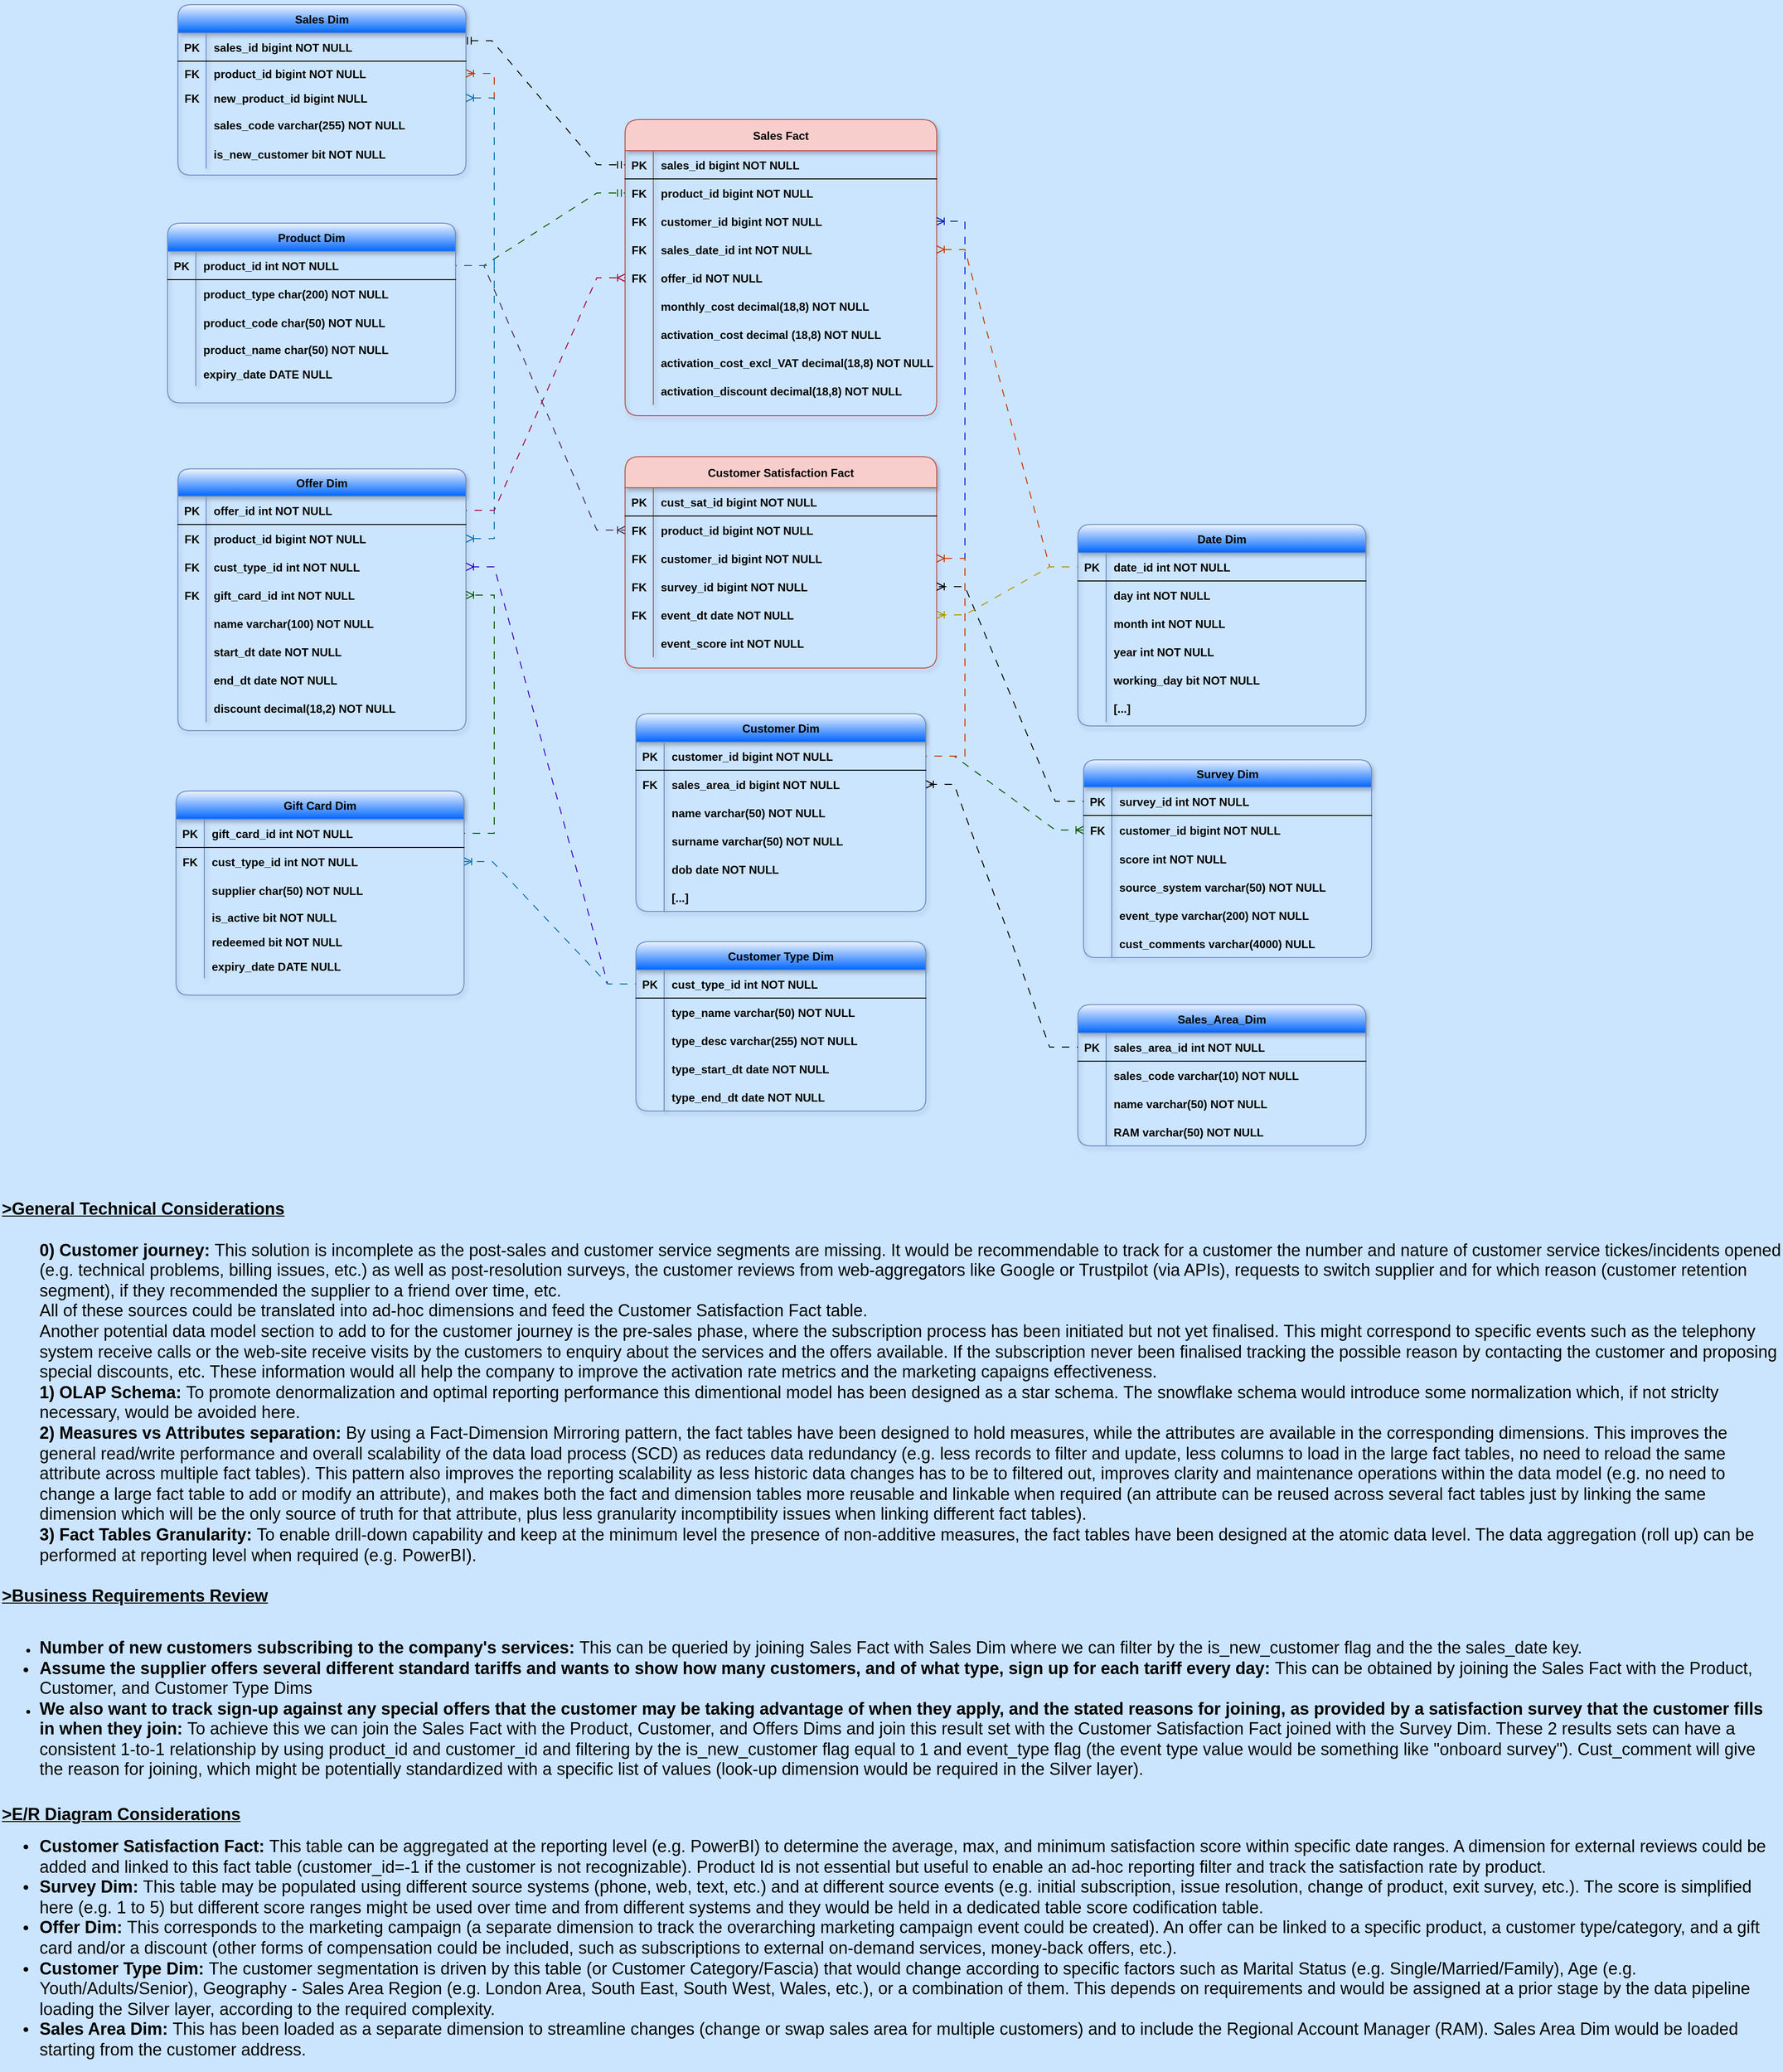 <mxfile version="24.7.17">
  <diagram id="R2lEEEUBdFMjLlhIrx00" name="Page-1">
    <mxGraphModel dx="1540" dy="705" grid="0" gridSize="11" guides="1" tooltips="1" connect="1" arrows="0" fold="1" page="1" pageScale="1" pageWidth="2000" pageHeight="1800" background="#CCE5FF" math="0" shadow="0" extFonts="Permanent Marker^https://fonts.googleapis.com/css?family=Permanent+Marker">
      <root>
        <mxCell id="0" />
        <mxCell id="1" parent="0" />
        <mxCell id="C-vyLk0tnHw3VtMMgP7b-23" value="Customer Dim" style="shape=table;startSize=30;container=1;collapsible=1;childLayout=tableLayout;fixedRows=1;rowLines=0;align=center;resizeLast=1;fillColor=#f0f6ff;strokeColor=#6c8ebf;fontStyle=1;gradientColor=#0066FF;rounded=1;shadow=1;" parent="1" vertex="1">
          <mxGeometry x="690.5" y="1062" width="308" height="210" as="geometry" />
        </mxCell>
        <mxCell id="C-vyLk0tnHw3VtMMgP7b-24" value="" style="shape=partialRectangle;collapsible=0;dropTarget=0;pointerEvents=0;fillColor=none;points=[[0,0.5],[1,0.5]];portConstraint=eastwest;top=0;left=0;right=0;bottom=1;fontStyle=1;rounded=1;" parent="C-vyLk0tnHw3VtMMgP7b-23" vertex="1">
          <mxGeometry y="30" width="308" height="30" as="geometry" />
        </mxCell>
        <mxCell id="C-vyLk0tnHw3VtMMgP7b-25" value="PK" style="shape=partialRectangle;overflow=hidden;connectable=0;fillColor=none;top=0;left=0;bottom=0;right=0;fontStyle=1;rounded=1;" parent="C-vyLk0tnHw3VtMMgP7b-24" vertex="1">
          <mxGeometry width="30" height="30" as="geometry">
            <mxRectangle width="30" height="30" as="alternateBounds" />
          </mxGeometry>
        </mxCell>
        <mxCell id="C-vyLk0tnHw3VtMMgP7b-26" value="customer_id bigint NOT NULL " style="shape=partialRectangle;overflow=hidden;connectable=0;fillColor=none;top=0;left=0;bottom=0;right=0;align=left;spacingLeft=6;fontStyle=1;rounded=1;" parent="C-vyLk0tnHw3VtMMgP7b-24" vertex="1">
          <mxGeometry x="30" width="278" height="30" as="geometry">
            <mxRectangle width="278" height="30" as="alternateBounds" />
          </mxGeometry>
        </mxCell>
        <mxCell id="5p0k1yBP0SDuxStHFk_L-29" style="shape=partialRectangle;collapsible=0;dropTarget=0;pointerEvents=0;fillColor=none;points=[[0,0.5],[1,0.5]];portConstraint=eastwest;top=0;left=0;right=0;bottom=0;fontStyle=1;rounded=1;" vertex="1" parent="C-vyLk0tnHw3VtMMgP7b-23">
          <mxGeometry y="60" width="308" height="30" as="geometry" />
        </mxCell>
        <mxCell id="5p0k1yBP0SDuxStHFk_L-30" value="FK" style="shape=partialRectangle;overflow=hidden;connectable=0;fillColor=none;top=0;left=0;bottom=0;right=0;fontStyle=1;rounded=1;" vertex="1" parent="5p0k1yBP0SDuxStHFk_L-29">
          <mxGeometry width="30" height="30" as="geometry">
            <mxRectangle width="30" height="30" as="alternateBounds" />
          </mxGeometry>
        </mxCell>
        <mxCell id="5p0k1yBP0SDuxStHFk_L-31" value="sales_area_id bigint NOT NULL" style="shape=partialRectangle;overflow=hidden;connectable=0;fillColor=none;top=0;left=0;bottom=0;right=0;align=left;spacingLeft=6;fontStyle=1;rounded=1;" vertex="1" parent="5p0k1yBP0SDuxStHFk_L-29">
          <mxGeometry x="30" width="278" height="30" as="geometry">
            <mxRectangle width="278" height="30" as="alternateBounds" />
          </mxGeometry>
        </mxCell>
        <mxCell id="C-vyLk0tnHw3VtMMgP7b-27" value="" style="shape=partialRectangle;collapsible=0;dropTarget=0;pointerEvents=0;fillColor=none;points=[[0,0.5],[1,0.5]];portConstraint=eastwest;top=0;left=0;right=0;bottom=0;fontStyle=1;rounded=1;" parent="C-vyLk0tnHw3VtMMgP7b-23" vertex="1">
          <mxGeometry y="90" width="308" height="30" as="geometry" />
        </mxCell>
        <mxCell id="C-vyLk0tnHw3VtMMgP7b-28" value="" style="shape=partialRectangle;overflow=hidden;connectable=0;fillColor=none;top=0;left=0;bottom=0;right=0;fontStyle=1;rounded=1;" parent="C-vyLk0tnHw3VtMMgP7b-27" vertex="1">
          <mxGeometry width="30" height="30" as="geometry">
            <mxRectangle width="30" height="30" as="alternateBounds" />
          </mxGeometry>
        </mxCell>
        <mxCell id="C-vyLk0tnHw3VtMMgP7b-29" value="name varchar(50) NOT NULL" style="shape=partialRectangle;overflow=hidden;connectable=0;fillColor=none;top=0;left=0;bottom=0;right=0;align=left;spacingLeft=6;fontStyle=1;rounded=1;" parent="C-vyLk0tnHw3VtMMgP7b-27" vertex="1">
          <mxGeometry x="30" width="278" height="30" as="geometry">
            <mxRectangle width="278" height="30" as="alternateBounds" />
          </mxGeometry>
        </mxCell>
        <mxCell id="5Bc8UwKq1f_1eTB7SCyp-79" style="shape=partialRectangle;collapsible=0;dropTarget=0;pointerEvents=0;fillColor=none;points=[[0,0.5],[1,0.5]];portConstraint=eastwest;top=0;left=0;right=0;bottom=0;fontStyle=1;rounded=1;" parent="C-vyLk0tnHw3VtMMgP7b-23" vertex="1">
          <mxGeometry y="120" width="308" height="30" as="geometry" />
        </mxCell>
        <mxCell id="5Bc8UwKq1f_1eTB7SCyp-80" style="shape=partialRectangle;overflow=hidden;connectable=0;fillColor=none;top=0;left=0;bottom=0;right=0;fontStyle=1;rounded=1;" parent="5Bc8UwKq1f_1eTB7SCyp-79" vertex="1">
          <mxGeometry width="30" height="30" as="geometry">
            <mxRectangle width="30" height="30" as="alternateBounds" />
          </mxGeometry>
        </mxCell>
        <mxCell id="5Bc8UwKq1f_1eTB7SCyp-81" value="surname varchar(50) NOT NULL" style="shape=partialRectangle;overflow=hidden;connectable=0;fillColor=none;top=0;left=0;bottom=0;right=0;align=left;spacingLeft=6;fontStyle=1;rounded=1;" parent="5Bc8UwKq1f_1eTB7SCyp-79" vertex="1">
          <mxGeometry x="30" width="278" height="30" as="geometry">
            <mxRectangle width="278" height="30" as="alternateBounds" />
          </mxGeometry>
        </mxCell>
        <mxCell id="5p0k1yBP0SDuxStHFk_L-32" style="shape=partialRectangle;collapsible=0;dropTarget=0;pointerEvents=0;fillColor=none;points=[[0,0.5],[1,0.5]];portConstraint=eastwest;top=0;left=0;right=0;bottom=0;fontStyle=1;rounded=1;" vertex="1" parent="C-vyLk0tnHw3VtMMgP7b-23">
          <mxGeometry y="150" width="308" height="30" as="geometry" />
        </mxCell>
        <mxCell id="5p0k1yBP0SDuxStHFk_L-33" style="shape=partialRectangle;overflow=hidden;connectable=0;fillColor=none;top=0;left=0;bottom=0;right=0;fontStyle=1;rounded=1;" vertex="1" parent="5p0k1yBP0SDuxStHFk_L-32">
          <mxGeometry width="30" height="30" as="geometry">
            <mxRectangle width="30" height="30" as="alternateBounds" />
          </mxGeometry>
        </mxCell>
        <mxCell id="5p0k1yBP0SDuxStHFk_L-34" value="dob date NOT NULL" style="shape=partialRectangle;overflow=hidden;connectable=0;fillColor=none;top=0;left=0;bottom=0;right=0;align=left;spacingLeft=6;fontStyle=1;rounded=1;" vertex="1" parent="5p0k1yBP0SDuxStHFk_L-32">
          <mxGeometry x="30" width="278" height="30" as="geometry">
            <mxRectangle width="278" height="30" as="alternateBounds" />
          </mxGeometry>
        </mxCell>
        <mxCell id="5p0k1yBP0SDuxStHFk_L-35" style="shape=partialRectangle;collapsible=0;dropTarget=0;pointerEvents=0;fillColor=none;points=[[0,0.5],[1,0.5]];portConstraint=eastwest;top=0;left=0;right=0;bottom=0;fontStyle=1;rounded=1;" vertex="1" parent="C-vyLk0tnHw3VtMMgP7b-23">
          <mxGeometry y="180" width="308" height="30" as="geometry" />
        </mxCell>
        <mxCell id="5p0k1yBP0SDuxStHFk_L-36" style="shape=partialRectangle;overflow=hidden;connectable=0;fillColor=none;top=0;left=0;bottom=0;right=0;fontStyle=1;rounded=1;" vertex="1" parent="5p0k1yBP0SDuxStHFk_L-35">
          <mxGeometry width="30" height="30" as="geometry">
            <mxRectangle width="30" height="30" as="alternateBounds" />
          </mxGeometry>
        </mxCell>
        <mxCell id="5p0k1yBP0SDuxStHFk_L-37" value="[...]" style="shape=partialRectangle;overflow=hidden;connectable=0;fillColor=none;top=0;left=0;bottom=0;right=0;align=left;spacingLeft=6;fontStyle=1;rounded=1;" vertex="1" parent="5p0k1yBP0SDuxStHFk_L-35">
          <mxGeometry x="30" width="278" height="30" as="geometry">
            <mxRectangle width="278" height="30" as="alternateBounds" />
          </mxGeometry>
        </mxCell>
        <mxCell id="5Bc8UwKq1f_1eTB7SCyp-9" value="Product Dim" style="shape=table;startSize=30;container=1;collapsible=1;childLayout=tableLayout;fixedRows=1;rowLines=0;align=center;resizeLast=1;fillColor=#f0f6ff;strokeColor=#6c8ebf;fontStyle=1;gradientColor=#0066FF;rounded=1;shadow=1;" parent="1" vertex="1">
          <mxGeometry x="193" y="541" width="306" height="190.935" as="geometry" />
        </mxCell>
        <mxCell id="5Bc8UwKq1f_1eTB7SCyp-10" value="" style="shape=partialRectangle;collapsible=0;dropTarget=0;pointerEvents=0;fillColor=none;points=[[0,0.5],[1,0.5]];portConstraint=eastwest;top=0;left=0;right=0;bottom=1;fontStyle=1;rounded=1;" parent="5Bc8UwKq1f_1eTB7SCyp-9" vertex="1">
          <mxGeometry y="30" width="306" height="30" as="geometry" />
        </mxCell>
        <mxCell id="5Bc8UwKq1f_1eTB7SCyp-11" value="PK" style="shape=partialRectangle;overflow=hidden;connectable=0;fillColor=none;top=0;left=0;bottom=0;right=0;fontStyle=1;rounded=1;" parent="5Bc8UwKq1f_1eTB7SCyp-10" vertex="1">
          <mxGeometry width="30" height="30" as="geometry">
            <mxRectangle width="30" height="30" as="alternateBounds" />
          </mxGeometry>
        </mxCell>
        <mxCell id="5Bc8UwKq1f_1eTB7SCyp-12" value="product_id int NOT NULL " style="shape=partialRectangle;overflow=hidden;connectable=0;fillColor=none;top=0;left=0;bottom=0;right=0;align=left;spacingLeft=6;fontStyle=1;rounded=1;" parent="5Bc8UwKq1f_1eTB7SCyp-10" vertex="1">
          <mxGeometry x="30" width="276" height="30" as="geometry">
            <mxRectangle width="276" height="30" as="alternateBounds" />
          </mxGeometry>
        </mxCell>
        <mxCell id="5Bc8UwKq1f_1eTB7SCyp-183" style="shape=partialRectangle;collapsible=0;dropTarget=0;pointerEvents=0;fillColor=none;points=[[0,0.5],[1,0.5]];portConstraint=eastwest;top=0;left=0;right=0;bottom=0;fontStyle=1;rounded=1;" parent="5Bc8UwKq1f_1eTB7SCyp-9" vertex="1">
          <mxGeometry y="60" width="306" height="30" as="geometry" />
        </mxCell>
        <mxCell id="5Bc8UwKq1f_1eTB7SCyp-184" value="" style="shape=partialRectangle;overflow=hidden;connectable=0;fillColor=none;top=0;left=0;bottom=0;right=0;fontStyle=1;rounded=1;" parent="5Bc8UwKq1f_1eTB7SCyp-183" vertex="1">
          <mxGeometry width="30" height="30" as="geometry">
            <mxRectangle width="30" height="30" as="alternateBounds" />
          </mxGeometry>
        </mxCell>
        <mxCell id="5Bc8UwKq1f_1eTB7SCyp-185" value="product_type char(200) NOT NULL" style="shape=partialRectangle;overflow=hidden;connectable=0;fillColor=none;top=0;left=0;bottom=0;right=0;align=left;spacingLeft=6;fontStyle=1;rounded=1;" parent="5Bc8UwKq1f_1eTB7SCyp-183" vertex="1">
          <mxGeometry x="30" width="276" height="30" as="geometry">
            <mxRectangle width="276" height="30" as="alternateBounds" />
          </mxGeometry>
        </mxCell>
        <mxCell id="5Bc8UwKq1f_1eTB7SCyp-13" value="" style="shape=partialRectangle;collapsible=0;dropTarget=0;pointerEvents=0;fillColor=none;points=[[0,0.5],[1,0.5]];portConstraint=eastwest;top=0;left=0;right=0;bottom=0;fontStyle=1;rounded=1;" parent="5Bc8UwKq1f_1eTB7SCyp-9" vertex="1">
          <mxGeometry y="90" width="306" height="31" as="geometry" />
        </mxCell>
        <mxCell id="5Bc8UwKq1f_1eTB7SCyp-14" value="" style="shape=partialRectangle;overflow=hidden;connectable=0;fillColor=none;top=0;left=0;bottom=0;right=0;fontStyle=1;rounded=1;" parent="5Bc8UwKq1f_1eTB7SCyp-13" vertex="1">
          <mxGeometry width="30" height="31" as="geometry">
            <mxRectangle width="30" height="31" as="alternateBounds" />
          </mxGeometry>
        </mxCell>
        <mxCell id="5Bc8UwKq1f_1eTB7SCyp-15" value="product_code char(50) NOT NULL" style="shape=partialRectangle;overflow=hidden;connectable=0;fillColor=none;top=0;left=0;bottom=0;right=0;align=left;spacingLeft=6;fontStyle=1;rounded=1;" parent="5Bc8UwKq1f_1eTB7SCyp-13" vertex="1">
          <mxGeometry x="30" width="276" height="31" as="geometry">
            <mxRectangle width="276" height="31" as="alternateBounds" />
          </mxGeometry>
        </mxCell>
        <mxCell id="5Bc8UwKq1f_1eTB7SCyp-45" value="" style="shape=partialRectangle;collapsible=0;dropTarget=0;pointerEvents=0;fillColor=none;points=[[0,0.5],[1,0.5]];portConstraint=eastwest;top=0;left=0;right=0;bottom=0;fontStyle=1;rounded=1;" parent="5Bc8UwKq1f_1eTB7SCyp-9" vertex="1">
          <mxGeometry y="121" width="306" height="26" as="geometry" />
        </mxCell>
        <mxCell id="5Bc8UwKq1f_1eTB7SCyp-46" value="" style="shape=partialRectangle;overflow=hidden;connectable=0;fillColor=none;top=0;left=0;bottom=0;right=0;fontStyle=1;rounded=1;" parent="5Bc8UwKq1f_1eTB7SCyp-45" vertex="1">
          <mxGeometry width="30" height="26" as="geometry">
            <mxRectangle width="30" height="26" as="alternateBounds" />
          </mxGeometry>
        </mxCell>
        <mxCell id="5Bc8UwKq1f_1eTB7SCyp-47" value="product_name char(50) NOT NULL" style="shape=partialRectangle;overflow=hidden;connectable=0;fillColor=none;top=0;left=0;bottom=0;right=0;align=left;spacingLeft=6;fontStyle=1;rounded=1;" parent="5Bc8UwKq1f_1eTB7SCyp-45" vertex="1">
          <mxGeometry x="30" width="276" height="26" as="geometry">
            <mxRectangle width="276" height="26" as="alternateBounds" />
          </mxGeometry>
        </mxCell>
        <mxCell id="5Bc8UwKq1f_1eTB7SCyp-49" style="shape=partialRectangle;collapsible=0;dropTarget=0;pointerEvents=0;fillColor=none;points=[[0,0.5],[1,0.5]];portConstraint=eastwest;top=0;left=0;right=0;bottom=0;fontStyle=1;rounded=1;" parent="5Bc8UwKq1f_1eTB7SCyp-9" vertex="1">
          <mxGeometry y="147" width="306" height="26" as="geometry" />
        </mxCell>
        <mxCell id="5Bc8UwKq1f_1eTB7SCyp-50" style="shape=partialRectangle;overflow=hidden;connectable=0;fillColor=none;top=0;left=0;bottom=0;right=0;fontStyle=1;rounded=1;" parent="5Bc8UwKq1f_1eTB7SCyp-49" vertex="1">
          <mxGeometry width="30" height="26" as="geometry">
            <mxRectangle width="30" height="26" as="alternateBounds" />
          </mxGeometry>
        </mxCell>
        <mxCell id="5Bc8UwKq1f_1eTB7SCyp-51" value="expiry_date DATE NULL" style="shape=partialRectangle;overflow=hidden;connectable=0;fillColor=none;top=0;left=0;bottom=0;right=0;align=left;spacingLeft=6;fontStyle=1;rounded=1;" parent="5Bc8UwKq1f_1eTB7SCyp-49" vertex="1">
          <mxGeometry x="30" width="276" height="26" as="geometry">
            <mxRectangle width="276" height="26" as="alternateBounds" />
          </mxGeometry>
        </mxCell>
        <mxCell id="5Bc8UwKq1f_1eTB7SCyp-31" value="Offer Dim" style="shape=table;startSize=29;container=1;collapsible=1;childLayout=tableLayout;fixedRows=1;rowLines=0;align=center;resizeLast=1;fillColor=#f0f6ff;strokeColor=#6c8ebf;fontStyle=1;gradientColor=#0066FF;rounded=1;shadow=1;" parent="1" vertex="1">
          <mxGeometry x="204" y="802" width="306" height="278" as="geometry" />
        </mxCell>
        <mxCell id="5Bc8UwKq1f_1eTB7SCyp-32" value="" style="shape=partialRectangle;collapsible=0;dropTarget=0;pointerEvents=0;fillColor=none;points=[[0,0.5],[1,0.5]];portConstraint=eastwest;top=0;left=0;right=0;bottom=1;fontStyle=1;rounded=1;" parent="5Bc8UwKq1f_1eTB7SCyp-31" vertex="1">
          <mxGeometry y="29" width="306" height="30" as="geometry" />
        </mxCell>
        <mxCell id="5Bc8UwKq1f_1eTB7SCyp-33" value="PK" style="shape=partialRectangle;overflow=hidden;connectable=0;fillColor=none;top=0;left=0;bottom=0;right=0;fontStyle=1;rounded=1;" parent="5Bc8UwKq1f_1eTB7SCyp-32" vertex="1">
          <mxGeometry width="30" height="30" as="geometry">
            <mxRectangle width="30" height="30" as="alternateBounds" />
          </mxGeometry>
        </mxCell>
        <mxCell id="5Bc8UwKq1f_1eTB7SCyp-34" value="offer_id int NOT NULL " style="shape=partialRectangle;overflow=hidden;connectable=0;fillColor=none;top=0;left=0;bottom=0;right=0;align=left;spacingLeft=6;fontStyle=1;rounded=1;" parent="5Bc8UwKq1f_1eTB7SCyp-32" vertex="1">
          <mxGeometry x="30" width="276" height="30" as="geometry">
            <mxRectangle width="276" height="30" as="alternateBounds" />
          </mxGeometry>
        </mxCell>
        <mxCell id="5Bc8UwKq1f_1eTB7SCyp-35" value="" style="shape=partialRectangle;collapsible=0;dropTarget=0;pointerEvents=0;fillColor=none;points=[[0,0.5],[1,0.5]];portConstraint=eastwest;top=0;left=0;right=0;bottom=0;fontStyle=1;rounded=1;" parent="5Bc8UwKq1f_1eTB7SCyp-31" vertex="1">
          <mxGeometry y="59" width="306" height="30" as="geometry" />
        </mxCell>
        <mxCell id="5Bc8UwKq1f_1eTB7SCyp-36" value="FK" style="shape=partialRectangle;overflow=hidden;connectable=0;fillColor=none;top=0;left=0;bottom=0;right=0;fontStyle=1;rounded=1;" parent="5Bc8UwKq1f_1eTB7SCyp-35" vertex="1">
          <mxGeometry width="30" height="30" as="geometry">
            <mxRectangle width="30" height="30" as="alternateBounds" />
          </mxGeometry>
        </mxCell>
        <mxCell id="5Bc8UwKq1f_1eTB7SCyp-37" value="product_id bigint NOT NULL" style="shape=partialRectangle;overflow=hidden;connectable=0;fillColor=none;top=0;left=0;bottom=0;right=0;align=left;spacingLeft=6;fontStyle=1;rounded=1;" parent="5Bc8UwKq1f_1eTB7SCyp-35" vertex="1">
          <mxGeometry x="30" width="276" height="30" as="geometry">
            <mxRectangle width="276" height="30" as="alternateBounds" />
          </mxGeometry>
        </mxCell>
        <mxCell id="5p0k1yBP0SDuxStHFk_L-109" style="shape=partialRectangle;collapsible=0;dropTarget=0;pointerEvents=0;fillColor=none;points=[[0,0.5],[1,0.5]];portConstraint=eastwest;top=0;left=0;right=0;bottom=0;fontStyle=1;rounded=1;" vertex="1" parent="5Bc8UwKq1f_1eTB7SCyp-31">
          <mxGeometry y="89" width="306" height="30" as="geometry" />
        </mxCell>
        <mxCell id="5p0k1yBP0SDuxStHFk_L-110" value="FK" style="shape=partialRectangle;overflow=hidden;connectable=0;fillColor=none;top=0;left=0;bottom=0;right=0;fontStyle=1;rounded=1;" vertex="1" parent="5p0k1yBP0SDuxStHFk_L-109">
          <mxGeometry width="30" height="30" as="geometry">
            <mxRectangle width="30" height="30" as="alternateBounds" />
          </mxGeometry>
        </mxCell>
        <mxCell id="5p0k1yBP0SDuxStHFk_L-111" value="cust_type_id int NOT NULL" style="shape=partialRectangle;overflow=hidden;connectable=0;fillColor=none;top=0;left=0;bottom=0;right=0;align=left;spacingLeft=6;fontStyle=1;rounded=1;" vertex="1" parent="5p0k1yBP0SDuxStHFk_L-109">
          <mxGeometry x="30" width="276" height="30" as="geometry">
            <mxRectangle width="276" height="30" as="alternateBounds" />
          </mxGeometry>
        </mxCell>
        <mxCell id="5p0k1yBP0SDuxStHFk_L-134" style="shape=partialRectangle;collapsible=0;dropTarget=0;pointerEvents=0;fillColor=none;points=[[0,0.5],[1,0.5]];portConstraint=eastwest;top=0;left=0;right=0;bottom=0;fontStyle=1;rounded=1;" vertex="1" parent="5Bc8UwKq1f_1eTB7SCyp-31">
          <mxGeometry y="119" width="306" height="30" as="geometry" />
        </mxCell>
        <mxCell id="5p0k1yBP0SDuxStHFk_L-135" value="FK" style="shape=partialRectangle;overflow=hidden;connectable=0;fillColor=none;top=0;left=0;bottom=0;right=0;fontStyle=1;rounded=1;" vertex="1" parent="5p0k1yBP0SDuxStHFk_L-134">
          <mxGeometry width="30" height="30" as="geometry">
            <mxRectangle width="30" height="30" as="alternateBounds" />
          </mxGeometry>
        </mxCell>
        <mxCell id="5p0k1yBP0SDuxStHFk_L-136" value="gift_card_id int NOT NULL" style="shape=partialRectangle;overflow=hidden;connectable=0;fillColor=none;top=0;left=0;bottom=0;right=0;align=left;spacingLeft=6;fontStyle=1;rounded=1;" vertex="1" parent="5p0k1yBP0SDuxStHFk_L-134">
          <mxGeometry x="30" width="276" height="30" as="geometry">
            <mxRectangle width="276" height="30" as="alternateBounds" />
          </mxGeometry>
        </mxCell>
        <mxCell id="5p0k1yBP0SDuxStHFk_L-137" style="shape=partialRectangle;collapsible=0;dropTarget=0;pointerEvents=0;fillColor=none;points=[[0,0.5],[1,0.5]];portConstraint=eastwest;top=0;left=0;right=0;bottom=0;fontStyle=1;rounded=1;" vertex="1" parent="5Bc8UwKq1f_1eTB7SCyp-31">
          <mxGeometry y="149" width="306" height="30" as="geometry" />
        </mxCell>
        <mxCell id="5p0k1yBP0SDuxStHFk_L-138" style="shape=partialRectangle;overflow=hidden;connectable=0;fillColor=none;top=0;left=0;bottom=0;right=0;fontStyle=1;rounded=1;" vertex="1" parent="5p0k1yBP0SDuxStHFk_L-137">
          <mxGeometry width="30" height="30" as="geometry">
            <mxRectangle width="30" height="30" as="alternateBounds" />
          </mxGeometry>
        </mxCell>
        <mxCell id="5p0k1yBP0SDuxStHFk_L-139" value="name varchar(100) NOT NULL " style="shape=partialRectangle;overflow=hidden;connectable=0;fillColor=none;top=0;left=0;bottom=0;right=0;align=left;spacingLeft=6;fontStyle=1;rounded=1;" vertex="1" parent="5p0k1yBP0SDuxStHFk_L-137">
          <mxGeometry x="30" width="276" height="30" as="geometry">
            <mxRectangle width="276" height="30" as="alternateBounds" />
          </mxGeometry>
        </mxCell>
        <mxCell id="5Bc8UwKq1f_1eTB7SCyp-276" style="shape=partialRectangle;collapsible=0;dropTarget=0;pointerEvents=0;fillColor=none;points=[[0,0.5],[1,0.5]];portConstraint=eastwest;top=0;left=0;right=0;bottom=0;fontStyle=1;rounded=1;" parent="5Bc8UwKq1f_1eTB7SCyp-31" vertex="1">
          <mxGeometry y="179" width="306" height="30" as="geometry" />
        </mxCell>
        <mxCell id="5Bc8UwKq1f_1eTB7SCyp-277" style="shape=partialRectangle;overflow=hidden;connectable=0;fillColor=none;top=0;left=0;bottom=0;right=0;fontStyle=1;rounded=1;" parent="5Bc8UwKq1f_1eTB7SCyp-276" vertex="1">
          <mxGeometry width="30" height="30" as="geometry">
            <mxRectangle width="30" height="30" as="alternateBounds" />
          </mxGeometry>
        </mxCell>
        <mxCell id="5Bc8UwKq1f_1eTB7SCyp-278" value="start_dt date NOT NULL" style="shape=partialRectangle;overflow=hidden;connectable=0;fillColor=none;top=0;left=0;bottom=0;right=0;align=left;spacingLeft=6;fontStyle=1;rounded=1;" parent="5Bc8UwKq1f_1eTB7SCyp-276" vertex="1">
          <mxGeometry x="30" width="276" height="30" as="geometry">
            <mxRectangle width="276" height="30" as="alternateBounds" />
          </mxGeometry>
        </mxCell>
        <mxCell id="5Bc8UwKq1f_1eTB7SCyp-282" style="shape=partialRectangle;collapsible=0;dropTarget=0;pointerEvents=0;fillColor=none;points=[[0,0.5],[1,0.5]];portConstraint=eastwest;top=0;left=0;right=0;bottom=0;fontStyle=1;rounded=1;" parent="5Bc8UwKq1f_1eTB7SCyp-31" vertex="1">
          <mxGeometry y="209" width="306" height="30" as="geometry" />
        </mxCell>
        <mxCell id="5Bc8UwKq1f_1eTB7SCyp-283" style="shape=partialRectangle;overflow=hidden;connectable=0;fillColor=none;top=0;left=0;bottom=0;right=0;fontStyle=1;rounded=1;" parent="5Bc8UwKq1f_1eTB7SCyp-282" vertex="1">
          <mxGeometry width="30" height="30" as="geometry">
            <mxRectangle width="30" height="30" as="alternateBounds" />
          </mxGeometry>
        </mxCell>
        <mxCell id="5Bc8UwKq1f_1eTB7SCyp-284" value="end_dt date NOT NULL" style="shape=partialRectangle;overflow=hidden;connectable=0;fillColor=none;top=0;left=0;bottom=0;right=0;align=left;spacingLeft=6;fontStyle=1;rounded=1;" parent="5Bc8UwKq1f_1eTB7SCyp-282" vertex="1">
          <mxGeometry x="30" width="276" height="30" as="geometry">
            <mxRectangle width="276" height="30" as="alternateBounds" />
          </mxGeometry>
        </mxCell>
        <mxCell id="5p0k1yBP0SDuxStHFk_L-106" style="shape=partialRectangle;collapsible=0;dropTarget=0;pointerEvents=0;fillColor=none;points=[[0,0.5],[1,0.5]];portConstraint=eastwest;top=0;left=0;right=0;bottom=0;fontStyle=1;rounded=1;" vertex="1" parent="5Bc8UwKq1f_1eTB7SCyp-31">
          <mxGeometry y="239" width="306" height="30" as="geometry" />
        </mxCell>
        <mxCell id="5p0k1yBP0SDuxStHFk_L-107" style="shape=partialRectangle;overflow=hidden;connectable=0;fillColor=none;top=0;left=0;bottom=0;right=0;fontStyle=1;rounded=1;" vertex="1" parent="5p0k1yBP0SDuxStHFk_L-106">
          <mxGeometry width="30" height="30" as="geometry">
            <mxRectangle width="30" height="30" as="alternateBounds" />
          </mxGeometry>
        </mxCell>
        <mxCell id="5p0k1yBP0SDuxStHFk_L-108" value="discount decimal(18,2) NOT NULL" style="shape=partialRectangle;overflow=hidden;connectable=0;fillColor=none;top=0;left=0;bottom=0;right=0;align=left;spacingLeft=6;fontStyle=1;rounded=1;" vertex="1" parent="5p0k1yBP0SDuxStHFk_L-106">
          <mxGeometry x="30" width="276" height="30" as="geometry">
            <mxRectangle width="276" height="30" as="alternateBounds" />
          </mxGeometry>
        </mxCell>
        <mxCell id="5Bc8UwKq1f_1eTB7SCyp-55" value="Date Dim" style="shape=table;startSize=30;container=1;collapsible=1;childLayout=tableLayout;fixedRows=1;rowLines=0;align=center;resizeLast=1;fillColor=#f0f6ff;strokeColor=#6c8ebf;fontStyle=1;gradientColor=#0066FF;rounded=1;shadow=1;" parent="1" vertex="1">
          <mxGeometry x="1160" y="861" width="306" height="214" as="geometry" />
        </mxCell>
        <mxCell id="5Bc8UwKq1f_1eTB7SCyp-56" value="" style="shape=partialRectangle;collapsible=0;dropTarget=0;pointerEvents=0;fillColor=none;points=[[0,0.5],[1,0.5]];portConstraint=eastwest;top=0;left=0;right=0;bottom=1;fontStyle=1;rounded=1;" parent="5Bc8UwKq1f_1eTB7SCyp-55" vertex="1">
          <mxGeometry y="30" width="306" height="30" as="geometry" />
        </mxCell>
        <mxCell id="5Bc8UwKq1f_1eTB7SCyp-57" value="PK" style="shape=partialRectangle;overflow=hidden;connectable=0;fillColor=none;top=0;left=0;bottom=0;right=0;fontStyle=1;rounded=1;" parent="5Bc8UwKq1f_1eTB7SCyp-56" vertex="1">
          <mxGeometry width="30" height="30" as="geometry">
            <mxRectangle width="30" height="30" as="alternateBounds" />
          </mxGeometry>
        </mxCell>
        <mxCell id="5Bc8UwKq1f_1eTB7SCyp-58" value="date_id int NOT NULL " style="shape=partialRectangle;overflow=hidden;connectable=0;fillColor=none;top=0;left=0;bottom=0;right=0;align=left;spacingLeft=6;fontStyle=1;rounded=1;" parent="5Bc8UwKq1f_1eTB7SCyp-56" vertex="1">
          <mxGeometry x="30" width="276" height="30" as="geometry">
            <mxRectangle width="276" height="30" as="alternateBounds" />
          </mxGeometry>
        </mxCell>
        <mxCell id="5Bc8UwKq1f_1eTB7SCyp-59" value="" style="shape=partialRectangle;collapsible=0;dropTarget=0;pointerEvents=0;fillColor=none;points=[[0,0.5],[1,0.5]];portConstraint=eastwest;top=0;left=0;right=0;bottom=0;fontStyle=1;rounded=1;" parent="5Bc8UwKq1f_1eTB7SCyp-55" vertex="1">
          <mxGeometry y="60" width="306" height="30" as="geometry" />
        </mxCell>
        <mxCell id="5Bc8UwKq1f_1eTB7SCyp-60" value="" style="shape=partialRectangle;overflow=hidden;connectable=0;fillColor=none;top=0;left=0;bottom=0;right=0;fontStyle=1;rounded=1;" parent="5Bc8UwKq1f_1eTB7SCyp-59" vertex="1">
          <mxGeometry width="30" height="30" as="geometry">
            <mxRectangle width="30" height="30" as="alternateBounds" />
          </mxGeometry>
        </mxCell>
        <mxCell id="5Bc8UwKq1f_1eTB7SCyp-61" value="day int NOT NULL" style="shape=partialRectangle;overflow=hidden;connectable=0;fillColor=none;top=0;left=0;bottom=0;right=0;align=left;spacingLeft=6;fontStyle=1;rounded=1;" parent="5Bc8UwKq1f_1eTB7SCyp-59" vertex="1">
          <mxGeometry x="30" width="276" height="30" as="geometry">
            <mxRectangle width="276" height="30" as="alternateBounds" />
          </mxGeometry>
        </mxCell>
        <mxCell id="5Bc8UwKq1f_1eTB7SCyp-213" style="shape=partialRectangle;collapsible=0;dropTarget=0;pointerEvents=0;fillColor=none;points=[[0,0.5],[1,0.5]];portConstraint=eastwest;top=0;left=0;right=0;bottom=0;fontStyle=1;rounded=1;" parent="5Bc8UwKq1f_1eTB7SCyp-55" vertex="1">
          <mxGeometry y="90" width="306" height="30" as="geometry" />
        </mxCell>
        <mxCell id="5Bc8UwKq1f_1eTB7SCyp-214" style="shape=partialRectangle;overflow=hidden;connectable=0;fillColor=none;top=0;left=0;bottom=0;right=0;fontStyle=1;rounded=1;" parent="5Bc8UwKq1f_1eTB7SCyp-213" vertex="1">
          <mxGeometry width="30" height="30" as="geometry">
            <mxRectangle width="30" height="30" as="alternateBounds" />
          </mxGeometry>
        </mxCell>
        <mxCell id="5Bc8UwKq1f_1eTB7SCyp-215" value="month int NOT NULL" style="shape=partialRectangle;overflow=hidden;connectable=0;fillColor=none;top=0;left=0;bottom=0;right=0;align=left;spacingLeft=6;fontStyle=1;rounded=1;" parent="5Bc8UwKq1f_1eTB7SCyp-213" vertex="1">
          <mxGeometry x="30" width="276" height="30" as="geometry">
            <mxRectangle width="276" height="30" as="alternateBounds" />
          </mxGeometry>
        </mxCell>
        <mxCell id="5Bc8UwKq1f_1eTB7SCyp-210" style="shape=partialRectangle;collapsible=0;dropTarget=0;pointerEvents=0;fillColor=none;points=[[0,0.5],[1,0.5]];portConstraint=eastwest;top=0;left=0;right=0;bottom=0;fontStyle=1;rounded=1;" parent="5Bc8UwKq1f_1eTB7SCyp-55" vertex="1">
          <mxGeometry y="120" width="306" height="30" as="geometry" />
        </mxCell>
        <mxCell id="5Bc8UwKq1f_1eTB7SCyp-211" style="shape=partialRectangle;overflow=hidden;connectable=0;fillColor=none;top=0;left=0;bottom=0;right=0;fontStyle=1;rounded=1;" parent="5Bc8UwKq1f_1eTB7SCyp-210" vertex="1">
          <mxGeometry width="30" height="30" as="geometry">
            <mxRectangle width="30" height="30" as="alternateBounds" />
          </mxGeometry>
        </mxCell>
        <mxCell id="5Bc8UwKq1f_1eTB7SCyp-212" value="year int NOT NULL" style="shape=partialRectangle;overflow=hidden;connectable=0;fillColor=none;top=0;left=0;bottom=0;right=0;align=left;spacingLeft=6;fontStyle=1;rounded=1;" parent="5Bc8UwKq1f_1eTB7SCyp-210" vertex="1">
          <mxGeometry x="30" width="276" height="30" as="geometry">
            <mxRectangle width="276" height="30" as="alternateBounds" />
          </mxGeometry>
        </mxCell>
        <mxCell id="5Bc8UwKq1f_1eTB7SCyp-216" style="shape=partialRectangle;collapsible=0;dropTarget=0;pointerEvents=0;fillColor=none;points=[[0,0.5],[1,0.5]];portConstraint=eastwest;top=0;left=0;right=0;bottom=0;fontStyle=1;rounded=1;" parent="5Bc8UwKq1f_1eTB7SCyp-55" vertex="1">
          <mxGeometry y="150" width="306" height="30" as="geometry" />
        </mxCell>
        <mxCell id="5Bc8UwKq1f_1eTB7SCyp-217" style="shape=partialRectangle;overflow=hidden;connectable=0;fillColor=none;top=0;left=0;bottom=0;right=0;fontStyle=1;rounded=1;" parent="5Bc8UwKq1f_1eTB7SCyp-216" vertex="1">
          <mxGeometry width="30" height="30" as="geometry">
            <mxRectangle width="30" height="30" as="alternateBounds" />
          </mxGeometry>
        </mxCell>
        <mxCell id="5Bc8UwKq1f_1eTB7SCyp-218" value="working_day bit NOT NULL" style="shape=partialRectangle;overflow=hidden;connectable=0;fillColor=none;top=0;left=0;bottom=0;right=0;align=left;spacingLeft=6;fontStyle=1;rounded=1;" parent="5Bc8UwKq1f_1eTB7SCyp-216" vertex="1">
          <mxGeometry x="30" width="276" height="30" as="geometry">
            <mxRectangle width="276" height="30" as="alternateBounds" />
          </mxGeometry>
        </mxCell>
        <mxCell id="5Bc8UwKq1f_1eTB7SCyp-219" style="shape=partialRectangle;collapsible=0;dropTarget=0;pointerEvents=0;fillColor=none;points=[[0,0.5],[1,0.5]];portConstraint=eastwest;top=0;left=0;right=0;bottom=0;fontStyle=1;rounded=1;" parent="5Bc8UwKq1f_1eTB7SCyp-55" vertex="1">
          <mxGeometry y="180" width="306" height="30" as="geometry" />
        </mxCell>
        <mxCell id="5Bc8UwKq1f_1eTB7SCyp-220" style="shape=partialRectangle;overflow=hidden;connectable=0;fillColor=none;top=0;left=0;bottom=0;right=0;fontStyle=1;rounded=1;" parent="5Bc8UwKq1f_1eTB7SCyp-219" vertex="1">
          <mxGeometry width="30" height="30" as="geometry">
            <mxRectangle width="30" height="30" as="alternateBounds" />
          </mxGeometry>
        </mxCell>
        <mxCell id="5Bc8UwKq1f_1eTB7SCyp-221" value="[...]" style="shape=partialRectangle;overflow=hidden;connectable=0;fillColor=none;top=0;left=0;bottom=0;right=0;align=left;spacingLeft=6;fontStyle=1;rounded=1;" parent="5Bc8UwKq1f_1eTB7SCyp-219" vertex="1">
          <mxGeometry x="30" width="276" height="30" as="geometry">
            <mxRectangle width="276" height="30" as="alternateBounds" />
          </mxGeometry>
        </mxCell>
        <mxCell id="5Bc8UwKq1f_1eTB7SCyp-82" value="&lt;font style=&quot;font-size: 18px;&quot;&gt;&lt;u style=&quot;&quot;&gt;&amp;gt;General Technical Considerations&lt;/u&gt;&lt;/font&gt;&lt;div style=&quot;font-size: 18px;&quot;&gt;&lt;font style=&quot;font-size: 18px;&quot;&gt;&lt;br&gt;&lt;/font&gt;&lt;/div&gt;&lt;blockquote style=&quot;margin: 0 0 0 40px; border: none; padding: 0px;&quot;&gt;&lt;div style=&quot;font-size: 18px;&quot;&gt;&lt;font style=&quot;font-size: 18px;&quot;&gt;0) Customer journey: &lt;span style=&quot;font-weight: normal;&quot;&gt;This solution is incomplete as the post-sales and customer service segments are missing. It would be recommendable to track for a customer the number and nature of customer service tickes/incidents opened (e.g. technical problems, billing issues, etc.) as well as post-resolution surveys, the customer reviews from web-aggregators like Google or Trustpilot (via APIs), requests to switch supplier and for which reason (customer retention segment), if they recommended the supplier to a friend over time, etc.&lt;/span&gt;&lt;/font&gt;&lt;/div&gt;&lt;div style=&quot;font-size: 18px;&quot;&gt;&lt;span style=&quot;font-weight: normal;&quot;&gt;All of these sources could be translated into ad-hoc dimensions and feed the Customer Satisfaction Fact table.&lt;/span&gt;&lt;/div&gt;&lt;div style=&quot;font-size: 18px;&quot;&gt;&lt;span style=&quot;font-weight: normal;&quot;&gt;Another potential data model section to add to for the customer journey is the pre-sales phase, where the subscription process has been initiated but not yet finalised. This might correspond to specific events such as the telephony system receive calls or the web-site receive visits by the customers to enquiry about the services and the offers available. If the subscription never been finalised tracking the possible reason by contacting the customer and proposing special discounts, etc. These information would all help the company to improve the activation rate metrics and the marketing capaigns effectiveness.&amp;nbsp;&lt;/span&gt;&lt;/div&gt;&lt;div style=&quot;font-size: 18px;&quot;&gt;1) OLAP Schema: &lt;span style=&quot;font-weight: normal;&quot;&gt;To promote denormalization and optimal reporting performance this dimentional model has been designed as a star schema.&lt;/span&gt;&amp;nbsp;&lt;span style=&quot;font-weight: normal;&quot;&gt;The snowflake schema would introduce some normalization which, if not striclty necessary, would be avoided here.&lt;/span&gt;&lt;/div&gt;&lt;div style=&quot;font-size: 18px;&quot;&gt;2) Measures vs Attributes separation: &lt;span style=&quot;font-weight: normal;&quot;&gt;By using a&amp;nbsp;&lt;span style=&quot;background-color: initial;&quot;&gt;Fact-Dimension Mirroring pattern,&amp;nbsp;&lt;/span&gt;&lt;span style=&quot;background-color: initial;&quot;&gt;the fact tables have been designed to hold measures, while the attributes are available in the corresponding dimensions. This improves the general read/write performance and overall scalability of the data load process (SCD) as reduces data redundancy&amp;nbsp;&lt;/span&gt;&lt;span style=&quot;background-color: initial;&quot;&gt;(e.g. less records to filter and update, less columns to load in the large fact tables, no need to reload the same attribute across multiple fact tables). This pattern also&lt;/span&gt;&lt;/span&gt;&lt;span style=&quot;background-color: initial;&quot;&gt;&lt;span style=&quot;font-weight: normal;&quot;&gt;&amp;nbsp;improves the reporting scalability as less historic data changes has to be to filtered out, improves clarity and maintenance operations within the data model (e.g. no need to change a large fact table to add or modify an attribute), and makes both the fact and dimension tables more reusable and linkable when required (an attribute can be reused across several fact tables just by linking the same dimension which will be the only source of truth for that attribute, plus less granularity incomptibility issues when linking different fact tables).&lt;/span&gt;&amp;nbsp;&lt;/span&gt;&lt;/div&gt;&lt;div style=&quot;font-size: 18px;&quot;&gt;3) Fact Tables Granularity: &lt;span style=&quot;font-weight: normal;&quot;&gt;To enable drill-down capability and keep at the minimum level the presence of non-additive measures, the fact tables have been designed at the atomic data level. The data aggregation (roll up) can be performed at reporting level when required (e.g. PowerBI).&lt;/span&gt;&lt;/div&gt;&lt;div style=&quot;font-size: 18px;&quot;&gt;&lt;br&gt;&lt;/div&gt;&lt;/blockquote&gt;&lt;div style=&quot;font-size: 18px;&quot;&gt;&lt;u&gt;&amp;gt;Business Requirements Review&lt;/u&gt;&lt;br&gt;&lt;/div&gt;&lt;div style=&quot;font-size: 18px;&quot;&gt;&lt;u&gt;&lt;br&gt;&lt;/u&gt;&lt;/div&gt;&lt;div style=&quot;&quot;&gt;&lt;ul style=&quot;&quot;&gt;&lt;li style=&quot;&quot;&gt;&lt;span style=&quot;font-size: 18px; background-color: initial;&quot;&gt;Number of new customers subscribing to the company&#39;s services: &lt;span style=&quot;font-weight: normal;&quot;&gt;This can be queried by joining Sales Fact with Sales Dim where we can filter by the is_new_customer flag and the the sales_date key.&lt;/span&gt;&lt;/span&gt;&lt;/li&gt;&lt;li style=&quot;font-size: 18px;&quot;&gt;Assume the supplier offers several different standard tariffs and wants to show how many customers, and of what type, sign up for each tariff every day: &lt;span style=&quot;font-weight: normal;&quot;&gt;This can be obtained by joining the Sales Fact with the Product, Customer, and Customer Type Dims&lt;/span&gt;&lt;/li&gt;&lt;li style=&quot;&quot;&gt;&lt;span style=&quot;font-size: 18px;&quot;&gt;We also want to track&amp;nbsp;&lt;/span&gt;&lt;font style=&quot;font-size: 18px;&quot;&gt;sign-up against any special offers that the customer may be taking advantage of when they apply, and the stated&amp;nbsp;&lt;/font&gt;&lt;font style=&quot;background-color: initial; font-size: 18px;&quot;&gt;reasons for joining, as provided by a satisfaction survey that the customer fills in when they join: &lt;span style=&quot;font-weight: normal;&quot;&gt;To achieve this we can&amp;nbsp;&lt;/span&gt;&lt;/font&gt;&lt;span style=&quot;font-size: 18px; font-weight: normal;&quot;&gt;join the Sales Fact with the Product, Customer, and Offers Dims and join this result set with the Customer Satisfaction Fact joined with the Survey Dim. These 2 results sets can have a consistent 1-to-1 relationship by using product_id and customer_id and filtering by the is_new_customer flag equal to 1 and event_type flag (the event type value would be something like &quot;onboard survey&quot;). Cust_comment will give the reason for joining, which might be potentially standardized with a specific list of values (look-up dimension would be required in the Silver layer).&lt;/span&gt;&lt;/li&gt;&lt;/ul&gt;&lt;/div&gt;&lt;div&gt;&lt;u&gt;&lt;br&gt;&lt;/u&gt;&lt;/div&gt;&lt;div style=&quot;font-size: 17px;&quot;&gt;&lt;u style=&quot;font-size: 18px;&quot;&gt;&amp;gt;E/R Diagram Considerations&lt;/u&gt;&lt;br&gt;&lt;/div&gt;&lt;div style=&quot;&quot;&gt;&lt;ul style=&quot;&quot;&gt;&lt;li style=&quot;font-size: 17px;&quot;&gt;&lt;span style=&quot;font-size: 18px;&quot;&gt;Customer Satisfaction Fact: &lt;span style=&quot;font-weight: normal;&quot;&gt;This table can be aggregated at the reporting level (e.g. PowerBI) to determine the average, max, and minimum satisfaction score within specific date ranges. A dimension for external reviews could be added and linked to this fact table (customer_id=-1 if the customer is not recognizable). Product Id is not essential but useful to enable an ad-hoc reporting filter and track the satisfaction rate by product.&lt;/span&gt;&lt;/span&gt;&lt;/li&gt;&lt;li style=&quot;font-size: 17px;&quot;&gt;&lt;span style=&quot;font-size: 18px;&quot;&gt;Survey Dim: &lt;span style=&quot;font-weight: normal;&quot;&gt;This table may be populated using different source systems (phone, web, text, etc.) and at different source events (e.g. initial subscription, issue resolution, change of product, exit survey, etc.). The score is simplified here (e.g. 1 to 5) but different score ranges might be used over time and from different systems and they would be held in a dedicated table score codification table.&lt;/span&gt;&lt;/span&gt;&lt;/li&gt;&lt;li style=&quot;font-size: 17px;&quot;&gt;&lt;span style=&quot;font-size: 18px;&quot;&gt;Offer Dim: &lt;span style=&quot;font-weight: normal;&quot;&gt;This corresponds to the marketing campaign (a separate dimension to track the overarching marketing campaign event could be created). An offer can be linked to a specific product, a customer type/category, and a gift card and/or a discount (other forms of compensation could be included, such as subscriptions to external on-demand services, money-back offers, etc.).&amp;nbsp;&lt;/span&gt;&lt;/span&gt;&lt;/li&gt;&lt;li style=&quot;font-size: 17px;&quot;&gt;&lt;span style=&quot;font-size: 18px;&quot;&gt;Customer Type Dim: &lt;span style=&quot;font-weight: normal;&quot;&gt;The customer segmentation is driven by this table (or Customer Category/Fascia) that would change according to specific factors such as Marital Status (e.g. Single/Married/Family), Age (e.g. Youth/Adults/Senior), Geography - Sales Area Region (e.g. London Area, South East, South West, Wales, etc.), or a combination of them. This depends on requirements and would be assigned at a prior stage by the data pipeline loading the Silver layer, according to the required complexity.&lt;/span&gt;&lt;/span&gt;&lt;/li&gt;&lt;li style=&quot;font-size: 17px;&quot;&gt;&lt;span style=&quot;font-size: 18px;&quot;&gt;Sales Area Dim: &lt;span style=&quot;font-weight: normal;&quot;&gt;This has been loaded as a separate dimension to streamline changes (change or swap sales area for multiple customers) and to include the Regional Account Manager (RAM). Sales Area Dim would be loaded starting from the customer address.&lt;/span&gt;&amp;nbsp;&lt;/span&gt;&lt;/li&gt;&lt;/ul&gt;&lt;/div&gt;" style="text;html=1;align=left;verticalAlign=middle;whiteSpace=wrap;rounded=0;fontFamily=Helvetica;fontSize=12;fontColor=default;fontStyle=1;" parent="1" vertex="1">
          <mxGeometry x="15" y="1800" width="1893" height="481" as="geometry" />
        </mxCell>
        <mxCell id="5Bc8UwKq1f_1eTB7SCyp-121" value="Survey Dim" style="shape=table;startSize=29;container=1;collapsible=1;childLayout=tableLayout;fixedRows=1;rowLines=0;align=center;resizeLast=1;fillColor=#f0f6ff;strokeColor=#6c8ebf;fontStyle=1;gradientColor=#0066FF;rounded=1;shadow=1;" parent="1" vertex="1">
          <mxGeometry x="1166" y="1111" width="306" height="210" as="geometry" />
        </mxCell>
        <mxCell id="5Bc8UwKq1f_1eTB7SCyp-122" value="" style="shape=partialRectangle;collapsible=0;dropTarget=0;pointerEvents=0;fillColor=none;points=[[0,0.5],[1,0.5]];portConstraint=eastwest;top=0;left=0;right=0;bottom=1;fontStyle=1;rounded=1;" parent="5Bc8UwKq1f_1eTB7SCyp-121" vertex="1">
          <mxGeometry y="29" width="306" height="30" as="geometry" />
        </mxCell>
        <mxCell id="5Bc8UwKq1f_1eTB7SCyp-123" value="PK" style="shape=partialRectangle;overflow=hidden;connectable=0;fillColor=none;top=0;left=0;bottom=0;right=0;fontStyle=1;rounded=1;" parent="5Bc8UwKq1f_1eTB7SCyp-122" vertex="1">
          <mxGeometry width="30" height="30" as="geometry">
            <mxRectangle width="30" height="30" as="alternateBounds" />
          </mxGeometry>
        </mxCell>
        <mxCell id="5Bc8UwKq1f_1eTB7SCyp-124" value="survey_id int NOT NULL " style="shape=partialRectangle;overflow=hidden;connectable=0;fillColor=none;top=0;left=0;bottom=0;right=0;align=left;spacingLeft=6;fontStyle=1;rounded=1;" parent="5Bc8UwKq1f_1eTB7SCyp-122" vertex="1">
          <mxGeometry x="30" width="276" height="30" as="geometry">
            <mxRectangle width="276" height="30" as="alternateBounds" />
          </mxGeometry>
        </mxCell>
        <mxCell id="5Bc8UwKq1f_1eTB7SCyp-125" value="" style="shape=partialRectangle;collapsible=0;dropTarget=0;pointerEvents=0;fillColor=none;points=[[0,0.5],[1,0.5]];portConstraint=eastwest;top=0;left=0;right=0;bottom=0;fontStyle=1;rounded=1;" parent="5Bc8UwKq1f_1eTB7SCyp-121" vertex="1">
          <mxGeometry y="59" width="306" height="31" as="geometry" />
        </mxCell>
        <mxCell id="5Bc8UwKq1f_1eTB7SCyp-126" value="FK" style="shape=partialRectangle;overflow=hidden;connectable=0;fillColor=none;top=0;left=0;bottom=0;right=0;fontStyle=1;rounded=1;" parent="5Bc8UwKq1f_1eTB7SCyp-125" vertex="1">
          <mxGeometry width="30" height="31" as="geometry">
            <mxRectangle width="30" height="31" as="alternateBounds" />
          </mxGeometry>
        </mxCell>
        <mxCell id="5Bc8UwKq1f_1eTB7SCyp-127" value="customer_id bigint NOT NULL" style="shape=partialRectangle;overflow=hidden;connectable=0;fillColor=none;top=0;left=0;bottom=0;right=0;align=left;spacingLeft=6;fontStyle=1;rounded=1;" parent="5Bc8UwKq1f_1eTB7SCyp-125" vertex="1">
          <mxGeometry x="30" width="276" height="31" as="geometry">
            <mxRectangle width="276" height="31" as="alternateBounds" />
          </mxGeometry>
        </mxCell>
        <mxCell id="5Bc8UwKq1f_1eTB7SCyp-207" style="shape=partialRectangle;collapsible=0;dropTarget=0;pointerEvents=0;fillColor=none;points=[[0,0.5],[1,0.5]];portConstraint=eastwest;top=0;left=0;right=0;bottom=0;fontStyle=1;rounded=1;" parent="5Bc8UwKq1f_1eTB7SCyp-121" vertex="1">
          <mxGeometry y="90" width="306" height="30" as="geometry" />
        </mxCell>
        <mxCell id="5Bc8UwKq1f_1eTB7SCyp-208" style="shape=partialRectangle;overflow=hidden;connectable=0;fillColor=none;top=0;left=0;bottom=0;right=0;fontStyle=1;rounded=1;" parent="5Bc8UwKq1f_1eTB7SCyp-207" vertex="1">
          <mxGeometry width="30" height="30" as="geometry">
            <mxRectangle width="30" height="30" as="alternateBounds" />
          </mxGeometry>
        </mxCell>
        <mxCell id="5Bc8UwKq1f_1eTB7SCyp-209" value="score int NOT NULL" style="shape=partialRectangle;overflow=hidden;connectable=0;fillColor=none;top=0;left=0;bottom=0;right=0;align=left;spacingLeft=6;fontStyle=1;rounded=1;" parent="5Bc8UwKq1f_1eTB7SCyp-207" vertex="1">
          <mxGeometry x="30" width="276" height="30" as="geometry">
            <mxRectangle width="276" height="30" as="alternateBounds" />
          </mxGeometry>
        </mxCell>
        <mxCell id="5Bc8UwKq1f_1eTB7SCyp-266" style="shape=partialRectangle;collapsible=0;dropTarget=0;pointerEvents=0;fillColor=none;points=[[0,0.5],[1,0.5]];portConstraint=eastwest;top=0;left=0;right=0;bottom=0;fontStyle=1;rounded=1;" parent="5Bc8UwKq1f_1eTB7SCyp-121" vertex="1">
          <mxGeometry y="120" width="306" height="30" as="geometry" />
        </mxCell>
        <mxCell id="5Bc8UwKq1f_1eTB7SCyp-267" style="shape=partialRectangle;overflow=hidden;connectable=0;fillColor=none;top=0;left=0;bottom=0;right=0;fontStyle=1;rounded=1;" parent="5Bc8UwKq1f_1eTB7SCyp-266" vertex="1">
          <mxGeometry width="30" height="30" as="geometry">
            <mxRectangle width="30" height="30" as="alternateBounds" />
          </mxGeometry>
        </mxCell>
        <mxCell id="5Bc8UwKq1f_1eTB7SCyp-268" value="source_system varchar(50) NOT NULL" style="shape=partialRectangle;overflow=hidden;connectable=0;fillColor=none;top=0;left=0;bottom=0;right=0;align=left;spacingLeft=6;fontStyle=1;rounded=1;" parent="5Bc8UwKq1f_1eTB7SCyp-266" vertex="1">
          <mxGeometry x="30" width="276" height="30" as="geometry">
            <mxRectangle width="276" height="30" as="alternateBounds" />
          </mxGeometry>
        </mxCell>
        <mxCell id="5p0k1yBP0SDuxStHFk_L-103" style="shape=partialRectangle;collapsible=0;dropTarget=0;pointerEvents=0;fillColor=none;points=[[0,0.5],[1,0.5]];portConstraint=eastwest;top=0;left=0;right=0;bottom=0;fontStyle=1;rounded=1;" vertex="1" parent="5Bc8UwKq1f_1eTB7SCyp-121">
          <mxGeometry y="150" width="306" height="30" as="geometry" />
        </mxCell>
        <mxCell id="5p0k1yBP0SDuxStHFk_L-104" style="shape=partialRectangle;overflow=hidden;connectable=0;fillColor=none;top=0;left=0;bottom=0;right=0;fontStyle=1;rounded=1;" vertex="1" parent="5p0k1yBP0SDuxStHFk_L-103">
          <mxGeometry width="30" height="30" as="geometry">
            <mxRectangle width="30" height="30" as="alternateBounds" />
          </mxGeometry>
        </mxCell>
        <mxCell id="5p0k1yBP0SDuxStHFk_L-105" value="event_type varchar(200) NOT NULL" style="shape=partialRectangle;overflow=hidden;connectable=0;fillColor=none;top=0;left=0;bottom=0;right=0;align=left;spacingLeft=6;fontStyle=1;rounded=1;" vertex="1" parent="5p0k1yBP0SDuxStHFk_L-103">
          <mxGeometry x="30" width="276" height="30" as="geometry">
            <mxRectangle width="276" height="30" as="alternateBounds" />
          </mxGeometry>
        </mxCell>
        <mxCell id="5p0k1yBP0SDuxStHFk_L-100" style="shape=partialRectangle;collapsible=0;dropTarget=0;pointerEvents=0;fillColor=none;points=[[0,0.5],[1,0.5]];portConstraint=eastwest;top=0;left=0;right=0;bottom=0;fontStyle=1;rounded=1;" vertex="1" parent="5Bc8UwKq1f_1eTB7SCyp-121">
          <mxGeometry y="180" width="306" height="30" as="geometry" />
        </mxCell>
        <mxCell id="5p0k1yBP0SDuxStHFk_L-101" style="shape=partialRectangle;overflow=hidden;connectable=0;fillColor=none;top=0;left=0;bottom=0;right=0;fontStyle=1;rounded=1;" vertex="1" parent="5p0k1yBP0SDuxStHFk_L-100">
          <mxGeometry width="30" height="30" as="geometry">
            <mxRectangle width="30" height="30" as="alternateBounds" />
          </mxGeometry>
        </mxCell>
        <mxCell id="5p0k1yBP0SDuxStHFk_L-102" value="cust_comments varchar(4000) NULL" style="shape=partialRectangle;overflow=hidden;connectable=0;fillColor=none;top=0;left=0;bottom=0;right=0;align=left;spacingLeft=6;fontStyle=1;rounded=1;" vertex="1" parent="5p0k1yBP0SDuxStHFk_L-100">
          <mxGeometry x="30" width="276" height="30" as="geometry">
            <mxRectangle width="276" height="30" as="alternateBounds" />
          </mxGeometry>
        </mxCell>
        <mxCell id="5Bc8UwKq1f_1eTB7SCyp-151" value="Sales_Area_Dim" style="shape=table;startSize=30;container=1;collapsible=1;childLayout=tableLayout;fixedRows=1;rowLines=0;align=center;resizeLast=1;fillColor=#f0f6ff;strokeColor=#6c8ebf;fontStyle=1;gradientColor=#0066FF;rounded=1;shadow=1;" parent="1" vertex="1">
          <mxGeometry x="1160" y="1371" width="306" height="150" as="geometry" />
        </mxCell>
        <mxCell id="5Bc8UwKq1f_1eTB7SCyp-152" value="" style="shape=partialRectangle;collapsible=0;dropTarget=0;pointerEvents=0;fillColor=none;points=[[0,0.5],[1,0.5]];portConstraint=eastwest;top=0;left=0;right=0;bottom=1;fontStyle=1;rounded=1;" parent="5Bc8UwKq1f_1eTB7SCyp-151" vertex="1">
          <mxGeometry y="30" width="306" height="30" as="geometry" />
        </mxCell>
        <mxCell id="5Bc8UwKq1f_1eTB7SCyp-153" value="PK" style="shape=partialRectangle;overflow=hidden;connectable=0;fillColor=none;top=0;left=0;bottom=0;right=0;fontStyle=1;rounded=1;" parent="5Bc8UwKq1f_1eTB7SCyp-152" vertex="1">
          <mxGeometry width="30" height="30" as="geometry">
            <mxRectangle width="30" height="30" as="alternateBounds" />
          </mxGeometry>
        </mxCell>
        <mxCell id="5Bc8UwKq1f_1eTB7SCyp-154" value="sales_area_id int NOT NULL " style="shape=partialRectangle;overflow=hidden;connectable=0;fillColor=none;top=0;left=0;bottom=0;right=0;align=left;spacingLeft=6;fontStyle=1;rounded=1;" parent="5Bc8UwKq1f_1eTB7SCyp-152" vertex="1">
          <mxGeometry x="30" width="276" height="30" as="geometry">
            <mxRectangle width="276" height="30" as="alternateBounds" />
          </mxGeometry>
        </mxCell>
        <mxCell id="5p0k1yBP0SDuxStHFk_L-206" style="shape=partialRectangle;collapsible=0;dropTarget=0;pointerEvents=0;fillColor=none;points=[[0,0.5],[1,0.5]];portConstraint=eastwest;top=0;left=0;right=0;bottom=0;fontStyle=1;rounded=1;" vertex="1" parent="5Bc8UwKq1f_1eTB7SCyp-151">
          <mxGeometry y="60" width="306" height="30" as="geometry" />
        </mxCell>
        <mxCell id="5p0k1yBP0SDuxStHFk_L-207" style="shape=partialRectangle;overflow=hidden;connectable=0;fillColor=none;top=0;left=0;bottom=0;right=0;fontStyle=1;rounded=1;" vertex="1" parent="5p0k1yBP0SDuxStHFk_L-206">
          <mxGeometry width="30" height="30" as="geometry">
            <mxRectangle width="30" height="30" as="alternateBounds" />
          </mxGeometry>
        </mxCell>
        <mxCell id="5p0k1yBP0SDuxStHFk_L-208" value="sales_code varchar(10) NOT NULL" style="shape=partialRectangle;overflow=hidden;connectable=0;fillColor=none;top=0;left=0;bottom=0;right=0;align=left;spacingLeft=6;fontStyle=1;rounded=1;" vertex="1" parent="5p0k1yBP0SDuxStHFk_L-206">
          <mxGeometry x="30" width="276" height="30" as="geometry">
            <mxRectangle width="276" height="30" as="alternateBounds" />
          </mxGeometry>
        </mxCell>
        <mxCell id="5Bc8UwKq1f_1eTB7SCyp-155" style="shape=partialRectangle;collapsible=0;dropTarget=0;pointerEvents=0;fillColor=none;points=[[0,0.5],[1,0.5]];portConstraint=eastwest;top=0;left=0;right=0;bottom=0;fontStyle=1;rounded=1;" parent="5Bc8UwKq1f_1eTB7SCyp-151" vertex="1">
          <mxGeometry y="90" width="306" height="30" as="geometry" />
        </mxCell>
        <mxCell id="5Bc8UwKq1f_1eTB7SCyp-156" style="shape=partialRectangle;overflow=hidden;connectable=0;fillColor=none;top=0;left=0;bottom=0;right=0;fontStyle=1;rounded=1;" parent="5Bc8UwKq1f_1eTB7SCyp-155" vertex="1">
          <mxGeometry width="30" height="30" as="geometry">
            <mxRectangle width="30" height="30" as="alternateBounds" />
          </mxGeometry>
        </mxCell>
        <mxCell id="5Bc8UwKq1f_1eTB7SCyp-157" value="name varchar(50) NOT NULL" style="shape=partialRectangle;overflow=hidden;connectable=0;fillColor=none;top=0;left=0;bottom=0;right=0;align=left;spacingLeft=6;fontStyle=1;rounded=1;" parent="5Bc8UwKq1f_1eTB7SCyp-155" vertex="1">
          <mxGeometry x="30" width="276" height="30" as="geometry">
            <mxRectangle width="276" height="30" as="alternateBounds" />
          </mxGeometry>
        </mxCell>
        <mxCell id="5Bc8UwKq1f_1eTB7SCyp-158" value="" style="shape=partialRectangle;collapsible=0;dropTarget=0;pointerEvents=0;fillColor=none;points=[[0,0.5],[1,0.5]];portConstraint=eastwest;top=0;left=0;right=0;bottom=0;fontStyle=1;rounded=1;" parent="5Bc8UwKq1f_1eTB7SCyp-151" vertex="1">
          <mxGeometry y="120" width="306" height="30" as="geometry" />
        </mxCell>
        <mxCell id="5Bc8UwKq1f_1eTB7SCyp-159" value="" style="shape=partialRectangle;overflow=hidden;connectable=0;fillColor=none;top=0;left=0;bottom=0;right=0;fontStyle=1;rounded=1;" parent="5Bc8UwKq1f_1eTB7SCyp-158" vertex="1">
          <mxGeometry width="30" height="30" as="geometry">
            <mxRectangle width="30" height="30" as="alternateBounds" />
          </mxGeometry>
        </mxCell>
        <mxCell id="5Bc8UwKq1f_1eTB7SCyp-160" value="RAM varchar(50) NOT NULL" style="shape=partialRectangle;overflow=hidden;connectable=0;fillColor=none;top=0;left=0;bottom=0;right=0;align=left;spacingLeft=6;fontStyle=1;rounded=1;" parent="5Bc8UwKq1f_1eTB7SCyp-158" vertex="1">
          <mxGeometry x="30" width="276" height="30" as="geometry">
            <mxRectangle width="276" height="30" as="alternateBounds" />
          </mxGeometry>
        </mxCell>
        <mxCell id="c_tfulb-xMNJqZinGDg5-26" value="Sales Fact" style="shape=table;startSize=33;container=1;collapsible=1;childLayout=tableLayout;fixedRows=1;rowLines=0;align=center;resizeLast=1;fillColor=#f8cecc;strokeColor=#b85450;fontStyle=1;rounded=1;shadow=1;" parent="1" vertex="1">
          <mxGeometry x="679" y="431" width="331" height="314.56" as="geometry" />
        </mxCell>
        <mxCell id="c_tfulb-xMNJqZinGDg5-27" value="" style="shape=partialRectangle;collapsible=0;dropTarget=0;pointerEvents=0;fillColor=none;points=[[0,0.5],[1,0.5]];portConstraint=eastwest;top=0;left=0;right=0;bottom=1;fontStyle=1;rounded=1;" parent="c_tfulb-xMNJqZinGDg5-26" vertex="1">
          <mxGeometry y="33" width="331" height="30" as="geometry" />
        </mxCell>
        <mxCell id="c_tfulb-xMNJqZinGDg5-28" value="PK" style="shape=partialRectangle;overflow=hidden;connectable=0;fillColor=none;top=0;left=0;bottom=0;right=0;fontStyle=1;rounded=1;" parent="c_tfulb-xMNJqZinGDg5-27" vertex="1">
          <mxGeometry width="30" height="30" as="geometry">
            <mxRectangle width="30" height="30" as="alternateBounds" />
          </mxGeometry>
        </mxCell>
        <mxCell id="c_tfulb-xMNJqZinGDg5-29" value="sales_id bigint NOT NULL " style="shape=partialRectangle;overflow=hidden;connectable=0;fillColor=none;top=0;left=0;bottom=0;right=0;align=left;spacingLeft=6;fontStyle=1;rounded=1;" parent="c_tfulb-xMNJqZinGDg5-27" vertex="1">
          <mxGeometry x="30" width="301" height="30" as="geometry">
            <mxRectangle width="301" height="30" as="alternateBounds" />
          </mxGeometry>
        </mxCell>
        <mxCell id="c_tfulb-xMNJqZinGDg5-33" style="shape=partialRectangle;collapsible=0;dropTarget=0;pointerEvents=0;fillColor=none;points=[[0,0.5],[1,0.5]];portConstraint=eastwest;top=0;left=0;right=0;bottom=0;fontStyle=1;rounded=1;" parent="c_tfulb-xMNJqZinGDg5-26" vertex="1">
          <mxGeometry y="63" width="331" height="30" as="geometry" />
        </mxCell>
        <mxCell id="c_tfulb-xMNJqZinGDg5-34" value="FK" style="shape=partialRectangle;overflow=hidden;connectable=0;fillColor=none;top=0;left=0;bottom=0;right=0;fontStyle=1;rounded=1;" parent="c_tfulb-xMNJqZinGDg5-33" vertex="1">
          <mxGeometry width="30" height="30" as="geometry">
            <mxRectangle width="30" height="30" as="alternateBounds" />
          </mxGeometry>
        </mxCell>
        <mxCell id="c_tfulb-xMNJqZinGDg5-35" value="product_id bigint NOT NULL" style="shape=partialRectangle;overflow=hidden;connectable=0;fillColor=none;top=0;left=0;bottom=0;right=0;align=left;spacingLeft=6;fontStyle=1;rounded=1;" parent="c_tfulb-xMNJqZinGDg5-33" vertex="1">
          <mxGeometry x="30" width="301" height="30" as="geometry">
            <mxRectangle width="301" height="30" as="alternateBounds" />
          </mxGeometry>
        </mxCell>
        <mxCell id="c_tfulb-xMNJqZinGDg5-65" style="shape=partialRectangle;collapsible=0;dropTarget=0;pointerEvents=0;fillColor=none;points=[[0,0.5],[1,0.5]];portConstraint=eastwest;top=0;left=0;right=0;bottom=0;fontStyle=1;rounded=1;" parent="c_tfulb-xMNJqZinGDg5-26" vertex="1">
          <mxGeometry y="93" width="331" height="30" as="geometry" />
        </mxCell>
        <mxCell id="c_tfulb-xMNJqZinGDg5-66" value="FK" style="shape=partialRectangle;overflow=hidden;connectable=0;fillColor=none;top=0;left=0;bottom=0;right=0;fontStyle=1;rounded=1;" parent="c_tfulb-xMNJqZinGDg5-65" vertex="1">
          <mxGeometry width="30" height="30" as="geometry">
            <mxRectangle width="30" height="30" as="alternateBounds" />
          </mxGeometry>
        </mxCell>
        <mxCell id="c_tfulb-xMNJqZinGDg5-67" value="customer_id bigint NOT NULL" style="shape=partialRectangle;overflow=hidden;connectable=0;fillColor=none;top=0;left=0;bottom=0;right=0;align=left;spacingLeft=6;fontStyle=1;rounded=1;" parent="c_tfulb-xMNJqZinGDg5-65" vertex="1">
          <mxGeometry x="30" width="301" height="30" as="geometry">
            <mxRectangle width="301" height="30" as="alternateBounds" />
          </mxGeometry>
        </mxCell>
        <mxCell id="c_tfulb-xMNJqZinGDg5-39" style="shape=partialRectangle;collapsible=0;dropTarget=0;pointerEvents=0;fillColor=none;points=[[0,0.5],[1,0.5]];portConstraint=eastwest;top=0;left=0;right=0;bottom=0;fontStyle=1;rounded=1;" parent="c_tfulb-xMNJqZinGDg5-26" vertex="1">
          <mxGeometry y="123" width="331" height="30" as="geometry" />
        </mxCell>
        <mxCell id="c_tfulb-xMNJqZinGDg5-40" value="FK" style="shape=partialRectangle;overflow=hidden;connectable=0;fillColor=none;top=0;left=0;bottom=0;right=0;fontStyle=1;rounded=1;" parent="c_tfulb-xMNJqZinGDg5-39" vertex="1">
          <mxGeometry width="30" height="30" as="geometry">
            <mxRectangle width="30" height="30" as="alternateBounds" />
          </mxGeometry>
        </mxCell>
        <mxCell id="c_tfulb-xMNJqZinGDg5-41" value="sales_date_id int NOT NULL" style="shape=partialRectangle;overflow=hidden;connectable=0;fillColor=none;top=0;left=0;bottom=0;right=0;align=left;spacingLeft=6;fontStyle=1;rounded=1;" parent="c_tfulb-xMNJqZinGDg5-39" vertex="1">
          <mxGeometry x="30" width="301" height="30" as="geometry">
            <mxRectangle width="301" height="30" as="alternateBounds" />
          </mxGeometry>
        </mxCell>
        <mxCell id="c_tfulb-xMNJqZinGDg5-42" style="shape=partialRectangle;collapsible=0;dropTarget=0;pointerEvents=0;fillColor=none;points=[[0,0.5],[1,0.5]];portConstraint=eastwest;top=0;left=0;right=0;bottom=0;fontStyle=1;rounded=1;" parent="c_tfulb-xMNJqZinGDg5-26" vertex="1">
          <mxGeometry y="153" width="331" height="30" as="geometry" />
        </mxCell>
        <mxCell id="c_tfulb-xMNJqZinGDg5-43" value="FK" style="shape=partialRectangle;overflow=hidden;connectable=0;fillColor=none;top=0;left=0;bottom=0;right=0;fontStyle=1;rounded=1;" parent="c_tfulb-xMNJqZinGDg5-42" vertex="1">
          <mxGeometry width="30" height="30" as="geometry">
            <mxRectangle width="30" height="30" as="alternateBounds" />
          </mxGeometry>
        </mxCell>
        <mxCell id="c_tfulb-xMNJqZinGDg5-44" value="offer_id NOT NULL" style="shape=partialRectangle;overflow=hidden;connectable=0;fillColor=none;top=0;left=0;bottom=0;right=0;align=left;spacingLeft=6;fontStyle=1;rounded=1;" parent="c_tfulb-xMNJqZinGDg5-42" vertex="1">
          <mxGeometry x="30" width="301" height="30" as="geometry">
            <mxRectangle width="301" height="30" as="alternateBounds" />
          </mxGeometry>
        </mxCell>
        <mxCell id="c_tfulb-xMNJqZinGDg5-51" style="shape=partialRectangle;collapsible=0;dropTarget=0;pointerEvents=0;fillColor=none;points=[[0,0.5],[1,0.5]];portConstraint=eastwest;top=0;left=0;right=0;bottom=0;fontStyle=1;rounded=1;" parent="c_tfulb-xMNJqZinGDg5-26" vertex="1">
          <mxGeometry y="183" width="331" height="30" as="geometry" />
        </mxCell>
        <mxCell id="c_tfulb-xMNJqZinGDg5-52" style="shape=partialRectangle;overflow=hidden;connectable=0;fillColor=none;top=0;left=0;bottom=0;right=0;fontStyle=1;rounded=1;" parent="c_tfulb-xMNJqZinGDg5-51" vertex="1">
          <mxGeometry width="30" height="30" as="geometry">
            <mxRectangle width="30" height="30" as="alternateBounds" />
          </mxGeometry>
        </mxCell>
        <mxCell id="c_tfulb-xMNJqZinGDg5-53" value="monthly_cost decimal(18,8) NOT NULL" style="shape=partialRectangle;overflow=hidden;connectable=0;fillColor=none;top=0;left=0;bottom=0;right=0;align=left;spacingLeft=6;fontStyle=1;rounded=1;" parent="c_tfulb-xMNJqZinGDg5-51" vertex="1">
          <mxGeometry x="30" width="301" height="30" as="geometry">
            <mxRectangle width="301" height="30" as="alternateBounds" />
          </mxGeometry>
        </mxCell>
        <mxCell id="5p0k1yBP0SDuxStHFk_L-94" style="shape=partialRectangle;collapsible=0;dropTarget=0;pointerEvents=0;fillColor=none;points=[[0,0.5],[1,0.5]];portConstraint=eastwest;top=0;left=0;right=0;bottom=0;fontStyle=1;rounded=1;" vertex="1" parent="c_tfulb-xMNJqZinGDg5-26">
          <mxGeometry y="213" width="331" height="30" as="geometry" />
        </mxCell>
        <mxCell id="5p0k1yBP0SDuxStHFk_L-95" style="shape=partialRectangle;overflow=hidden;connectable=0;fillColor=none;top=0;left=0;bottom=0;right=0;fontStyle=1;rounded=1;" vertex="1" parent="5p0k1yBP0SDuxStHFk_L-94">
          <mxGeometry width="30" height="30" as="geometry">
            <mxRectangle width="30" height="30" as="alternateBounds" />
          </mxGeometry>
        </mxCell>
        <mxCell id="5p0k1yBP0SDuxStHFk_L-96" value="activation_cost decimal (18,8) NOT NULL" style="shape=partialRectangle;overflow=hidden;connectable=0;fillColor=none;top=0;left=0;bottom=0;right=0;align=left;spacingLeft=6;fontStyle=1;rounded=1;" vertex="1" parent="5p0k1yBP0SDuxStHFk_L-94">
          <mxGeometry x="30" width="301" height="30" as="geometry">
            <mxRectangle width="301" height="30" as="alternateBounds" />
          </mxGeometry>
        </mxCell>
        <mxCell id="c_tfulb-xMNJqZinGDg5-54" style="shape=partialRectangle;collapsible=0;dropTarget=0;pointerEvents=0;fillColor=none;points=[[0,0.5],[1,0.5]];portConstraint=eastwest;top=0;left=0;right=0;bottom=0;fontStyle=1;rounded=1;" parent="c_tfulb-xMNJqZinGDg5-26" vertex="1">
          <mxGeometry y="243" width="331" height="30" as="geometry" />
        </mxCell>
        <mxCell id="c_tfulb-xMNJqZinGDg5-55" style="shape=partialRectangle;overflow=hidden;connectable=0;fillColor=none;top=0;left=0;bottom=0;right=0;fontStyle=1;rounded=1;" parent="c_tfulb-xMNJqZinGDg5-54" vertex="1">
          <mxGeometry width="30" height="30" as="geometry">
            <mxRectangle width="30" height="30" as="alternateBounds" />
          </mxGeometry>
        </mxCell>
        <mxCell id="c_tfulb-xMNJqZinGDg5-56" value="activation_cost_excl_VAT decimal(18,8) NOT NULL" style="shape=partialRectangle;overflow=hidden;connectable=0;fillColor=none;top=0;left=0;bottom=0;right=0;align=left;spacingLeft=6;fontStyle=1;rounded=1;" parent="c_tfulb-xMNJqZinGDg5-54" vertex="1">
          <mxGeometry x="30" width="301" height="30" as="geometry">
            <mxRectangle width="301" height="30" as="alternateBounds" />
          </mxGeometry>
        </mxCell>
        <mxCell id="5p0k1yBP0SDuxStHFk_L-97" style="shape=partialRectangle;collapsible=0;dropTarget=0;pointerEvents=0;fillColor=none;points=[[0,0.5],[1,0.5]];portConstraint=eastwest;top=0;left=0;right=0;bottom=0;fontStyle=1;rounded=1;" vertex="1" parent="c_tfulb-xMNJqZinGDg5-26">
          <mxGeometry y="273" width="331" height="30" as="geometry" />
        </mxCell>
        <mxCell id="5p0k1yBP0SDuxStHFk_L-98" style="shape=partialRectangle;overflow=hidden;connectable=0;fillColor=none;top=0;left=0;bottom=0;right=0;fontStyle=1;rounded=1;" vertex="1" parent="5p0k1yBP0SDuxStHFk_L-97">
          <mxGeometry width="30" height="30" as="geometry">
            <mxRectangle width="30" height="30" as="alternateBounds" />
          </mxGeometry>
        </mxCell>
        <mxCell id="5p0k1yBP0SDuxStHFk_L-99" value="activation_discount decimal(18,8) NOT NULL" style="shape=partialRectangle;overflow=hidden;connectable=0;fillColor=none;top=0;left=0;bottom=0;right=0;align=left;spacingLeft=6;fontStyle=1;rounded=1;" vertex="1" parent="5p0k1yBP0SDuxStHFk_L-97">
          <mxGeometry x="30" width="301" height="30" as="geometry">
            <mxRectangle width="301" height="30" as="alternateBounds" />
          </mxGeometry>
        </mxCell>
        <mxCell id="jb76-3qEg8RtOsv3GqfD-10" value="" style="edgeStyle=entityRelationEdgeStyle;fontSize=12;html=1;endArrow=ERoneToMany;rounded=0;exitX=1;exitY=0.5;exitDx=0;exitDy=0;flowAnimation=1;fillColor=#0050ef;strokeColor=#001DBC;" parent="1" source="C-vyLk0tnHw3VtMMgP7b-24" target="c_tfulb-xMNJqZinGDg5-65" edge="1">
          <mxGeometry width="100" height="100" relative="1" as="geometry">
            <mxPoint x="-11" y="763" as="sourcePoint" />
            <mxPoint x="89" y="663" as="targetPoint" />
          </mxGeometry>
        </mxCell>
        <mxCell id="jb76-3qEg8RtOsv3GqfD-20" value="" style="edgeStyle=entityRelationEdgeStyle;fontSize=12;html=1;endArrow=ERoneToMany;rounded=0;fillColor=#fa6800;strokeColor=#C73500;flowAnimation=1;" parent="1" source="5Bc8UwKq1f_1eTB7SCyp-56" target="c_tfulb-xMNJqZinGDg5-39" edge="1">
          <mxGeometry width="100" height="100" relative="1" as="geometry">
            <mxPoint x="784" y="903" as="sourcePoint" />
            <mxPoint x="884" y="803" as="targetPoint" />
          </mxGeometry>
        </mxCell>
        <mxCell id="5p0k1yBP0SDuxStHFk_L-38" value="Customer Type Dim" style="shape=table;startSize=30;container=1;collapsible=1;childLayout=tableLayout;fixedRows=1;rowLines=0;align=center;resizeLast=1;fillColor=#f0f6ff;strokeColor=#6c8ebf;fontStyle=1;gradientColor=#0066FF;rounded=1;shadow=1;" vertex="1" parent="1">
          <mxGeometry x="690.5" y="1304" width="308" height="180" as="geometry" />
        </mxCell>
        <mxCell id="5p0k1yBP0SDuxStHFk_L-39" value="" style="shape=partialRectangle;collapsible=0;dropTarget=0;pointerEvents=0;fillColor=none;points=[[0,0.5],[1,0.5]];portConstraint=eastwest;top=0;left=0;right=0;bottom=1;fontStyle=1;rounded=1;" vertex="1" parent="5p0k1yBP0SDuxStHFk_L-38">
          <mxGeometry y="30" width="308" height="30" as="geometry" />
        </mxCell>
        <mxCell id="5p0k1yBP0SDuxStHFk_L-40" value="PK" style="shape=partialRectangle;overflow=hidden;connectable=0;fillColor=none;top=0;left=0;bottom=0;right=0;fontStyle=1;rounded=1;" vertex="1" parent="5p0k1yBP0SDuxStHFk_L-39">
          <mxGeometry width="30" height="30" as="geometry">
            <mxRectangle width="30" height="30" as="alternateBounds" />
          </mxGeometry>
        </mxCell>
        <mxCell id="5p0k1yBP0SDuxStHFk_L-41" value="cust_type_id int NOT NULL " style="shape=partialRectangle;overflow=hidden;connectable=0;fillColor=none;top=0;left=0;bottom=0;right=0;align=left;spacingLeft=6;fontStyle=1;rounded=1;" vertex="1" parent="5p0k1yBP0SDuxStHFk_L-39">
          <mxGeometry x="30" width="278" height="30" as="geometry">
            <mxRectangle width="278" height="30" as="alternateBounds" />
          </mxGeometry>
        </mxCell>
        <mxCell id="5p0k1yBP0SDuxStHFk_L-45" value="" style="shape=partialRectangle;collapsible=0;dropTarget=0;pointerEvents=0;fillColor=none;points=[[0,0.5],[1,0.5]];portConstraint=eastwest;top=0;left=0;right=0;bottom=0;fontStyle=1;rounded=1;" vertex="1" parent="5p0k1yBP0SDuxStHFk_L-38">
          <mxGeometry y="60" width="308" height="30" as="geometry" />
        </mxCell>
        <mxCell id="5p0k1yBP0SDuxStHFk_L-46" value="" style="shape=partialRectangle;overflow=hidden;connectable=0;fillColor=none;top=0;left=0;bottom=0;right=0;fontStyle=1;rounded=1;" vertex="1" parent="5p0k1yBP0SDuxStHFk_L-45">
          <mxGeometry width="30" height="30" as="geometry">
            <mxRectangle width="30" height="30" as="alternateBounds" />
          </mxGeometry>
        </mxCell>
        <mxCell id="5p0k1yBP0SDuxStHFk_L-47" value="type_name varchar(50) NOT NULL" style="shape=partialRectangle;overflow=hidden;connectable=0;fillColor=none;top=0;left=0;bottom=0;right=0;align=left;spacingLeft=6;fontStyle=1;rounded=1;" vertex="1" parent="5p0k1yBP0SDuxStHFk_L-45">
          <mxGeometry x="30" width="278" height="30" as="geometry">
            <mxRectangle width="278" height="30" as="alternateBounds" />
          </mxGeometry>
        </mxCell>
        <mxCell id="5p0k1yBP0SDuxStHFk_L-48" style="shape=partialRectangle;collapsible=0;dropTarget=0;pointerEvents=0;fillColor=none;points=[[0,0.5],[1,0.5]];portConstraint=eastwest;top=0;left=0;right=0;bottom=0;fontStyle=1;rounded=1;" vertex="1" parent="5p0k1yBP0SDuxStHFk_L-38">
          <mxGeometry y="90" width="308" height="30" as="geometry" />
        </mxCell>
        <mxCell id="5p0k1yBP0SDuxStHFk_L-49" style="shape=partialRectangle;overflow=hidden;connectable=0;fillColor=none;top=0;left=0;bottom=0;right=0;fontStyle=1;rounded=1;" vertex="1" parent="5p0k1yBP0SDuxStHFk_L-48">
          <mxGeometry width="30" height="30" as="geometry">
            <mxRectangle width="30" height="30" as="alternateBounds" />
          </mxGeometry>
        </mxCell>
        <mxCell id="5p0k1yBP0SDuxStHFk_L-50" value="type_desc varchar(255) NOT NULL" style="shape=partialRectangle;overflow=hidden;connectable=0;fillColor=none;top=0;left=0;bottom=0;right=0;align=left;spacingLeft=6;fontStyle=1;rounded=1;" vertex="1" parent="5p0k1yBP0SDuxStHFk_L-48">
          <mxGeometry x="30" width="278" height="30" as="geometry">
            <mxRectangle width="278" height="30" as="alternateBounds" />
          </mxGeometry>
        </mxCell>
        <mxCell id="5p0k1yBP0SDuxStHFk_L-54" style="shape=partialRectangle;collapsible=0;dropTarget=0;pointerEvents=0;fillColor=none;points=[[0,0.5],[1,0.5]];portConstraint=eastwest;top=0;left=0;right=0;bottom=0;fontStyle=1;rounded=1;" vertex="1" parent="5p0k1yBP0SDuxStHFk_L-38">
          <mxGeometry y="120" width="308" height="30" as="geometry" />
        </mxCell>
        <mxCell id="5p0k1yBP0SDuxStHFk_L-55" style="shape=partialRectangle;overflow=hidden;connectable=0;fillColor=none;top=0;left=0;bottom=0;right=0;fontStyle=1;rounded=1;" vertex="1" parent="5p0k1yBP0SDuxStHFk_L-54">
          <mxGeometry width="30" height="30" as="geometry">
            <mxRectangle width="30" height="30" as="alternateBounds" />
          </mxGeometry>
        </mxCell>
        <mxCell id="5p0k1yBP0SDuxStHFk_L-56" value="type_start_dt date NOT NULL" style="shape=partialRectangle;overflow=hidden;connectable=0;fillColor=none;top=0;left=0;bottom=0;right=0;align=left;spacingLeft=6;fontStyle=1;rounded=1;" vertex="1" parent="5p0k1yBP0SDuxStHFk_L-54">
          <mxGeometry x="30" width="278" height="30" as="geometry">
            <mxRectangle width="278" height="30" as="alternateBounds" />
          </mxGeometry>
        </mxCell>
        <mxCell id="5p0k1yBP0SDuxStHFk_L-131" style="shape=partialRectangle;collapsible=0;dropTarget=0;pointerEvents=0;fillColor=none;points=[[0,0.5],[1,0.5]];portConstraint=eastwest;top=0;left=0;right=0;bottom=0;fontStyle=1;rounded=1;" vertex="1" parent="5p0k1yBP0SDuxStHFk_L-38">
          <mxGeometry y="150" width="308" height="30" as="geometry" />
        </mxCell>
        <mxCell id="5p0k1yBP0SDuxStHFk_L-132" style="shape=partialRectangle;overflow=hidden;connectable=0;fillColor=none;top=0;left=0;bottom=0;right=0;fontStyle=1;rounded=1;" vertex="1" parent="5p0k1yBP0SDuxStHFk_L-131">
          <mxGeometry width="30" height="30" as="geometry">
            <mxRectangle width="30" height="30" as="alternateBounds" />
          </mxGeometry>
        </mxCell>
        <mxCell id="5p0k1yBP0SDuxStHFk_L-133" value="type_end_dt date NOT NULL" style="shape=partialRectangle;overflow=hidden;connectable=0;fillColor=none;top=0;left=0;bottom=0;right=0;align=left;spacingLeft=6;fontStyle=1;rounded=1;" vertex="1" parent="5p0k1yBP0SDuxStHFk_L-131">
          <mxGeometry x="30" width="278" height="30" as="geometry">
            <mxRectangle width="278" height="30" as="alternateBounds" />
          </mxGeometry>
        </mxCell>
        <mxCell id="5p0k1yBP0SDuxStHFk_L-57" value="Customer Satisfaction Fact" style="shape=table;startSize=33;container=1;collapsible=1;childLayout=tableLayout;fixedRows=1;rowLines=0;align=center;resizeLast=1;fillColor=#f8cecc;strokeColor=#b85450;fontStyle=1;rounded=1;shadow=1;" vertex="1" parent="1">
          <mxGeometry x="679" y="789" width="331" height="224.56" as="geometry" />
        </mxCell>
        <mxCell id="5p0k1yBP0SDuxStHFk_L-58" value="" style="shape=partialRectangle;collapsible=0;dropTarget=0;pointerEvents=0;fillColor=none;points=[[0,0.5],[1,0.5]];portConstraint=eastwest;top=0;left=0;right=0;bottom=1;fontStyle=1;rounded=1;" vertex="1" parent="5p0k1yBP0SDuxStHFk_L-57">
          <mxGeometry y="33" width="331" height="30" as="geometry" />
        </mxCell>
        <mxCell id="5p0k1yBP0SDuxStHFk_L-59" value="PK" style="shape=partialRectangle;overflow=hidden;connectable=0;fillColor=none;top=0;left=0;bottom=0;right=0;fontStyle=1;rounded=1;" vertex="1" parent="5p0k1yBP0SDuxStHFk_L-58">
          <mxGeometry width="30" height="30" as="geometry">
            <mxRectangle width="30" height="30" as="alternateBounds" />
          </mxGeometry>
        </mxCell>
        <mxCell id="5p0k1yBP0SDuxStHFk_L-60" value="cust_sat_id bigint NOT NULL " style="shape=partialRectangle;overflow=hidden;connectable=0;fillColor=none;top=0;left=0;bottom=0;right=0;align=left;spacingLeft=6;fontStyle=1;rounded=1;" vertex="1" parent="5p0k1yBP0SDuxStHFk_L-58">
          <mxGeometry x="30" width="301" height="30" as="geometry">
            <mxRectangle width="301" height="30" as="alternateBounds" />
          </mxGeometry>
        </mxCell>
        <mxCell id="5p0k1yBP0SDuxStHFk_L-61" style="shape=partialRectangle;collapsible=0;dropTarget=0;pointerEvents=0;fillColor=none;points=[[0,0.5],[1,0.5]];portConstraint=eastwest;top=0;left=0;right=0;bottom=0;fontStyle=1;rounded=1;" vertex="1" parent="5p0k1yBP0SDuxStHFk_L-57">
          <mxGeometry y="63" width="331" height="30" as="geometry" />
        </mxCell>
        <mxCell id="5p0k1yBP0SDuxStHFk_L-62" value="FK" style="shape=partialRectangle;overflow=hidden;connectable=0;fillColor=none;top=0;left=0;bottom=0;right=0;fontStyle=1;rounded=1;" vertex="1" parent="5p0k1yBP0SDuxStHFk_L-61">
          <mxGeometry width="30" height="30" as="geometry">
            <mxRectangle width="30" height="30" as="alternateBounds" />
          </mxGeometry>
        </mxCell>
        <mxCell id="5p0k1yBP0SDuxStHFk_L-63" value="product_id bigint NOT NULL" style="shape=partialRectangle;overflow=hidden;connectable=0;fillColor=none;top=0;left=0;bottom=0;right=0;align=left;spacingLeft=6;fontStyle=1;rounded=1;" vertex="1" parent="5p0k1yBP0SDuxStHFk_L-61">
          <mxGeometry x="30" width="301" height="30" as="geometry">
            <mxRectangle width="301" height="30" as="alternateBounds" />
          </mxGeometry>
        </mxCell>
        <mxCell id="5p0k1yBP0SDuxStHFk_L-64" style="shape=partialRectangle;collapsible=0;dropTarget=0;pointerEvents=0;fillColor=none;points=[[0,0.5],[1,0.5]];portConstraint=eastwest;top=0;left=0;right=0;bottom=0;fontStyle=1;rounded=1;" vertex="1" parent="5p0k1yBP0SDuxStHFk_L-57">
          <mxGeometry y="93" width="331" height="30" as="geometry" />
        </mxCell>
        <mxCell id="5p0k1yBP0SDuxStHFk_L-65" value="FK" style="shape=partialRectangle;overflow=hidden;connectable=0;fillColor=none;top=0;left=0;bottom=0;right=0;fontStyle=1;rounded=1;" vertex="1" parent="5p0k1yBP0SDuxStHFk_L-64">
          <mxGeometry width="30" height="30" as="geometry">
            <mxRectangle width="30" height="30" as="alternateBounds" />
          </mxGeometry>
        </mxCell>
        <mxCell id="5p0k1yBP0SDuxStHFk_L-66" value="customer_id bigint NOT NULL" style="shape=partialRectangle;overflow=hidden;connectable=0;fillColor=none;top=0;left=0;bottom=0;right=0;align=left;spacingLeft=6;fontStyle=1;rounded=1;" vertex="1" parent="5p0k1yBP0SDuxStHFk_L-64">
          <mxGeometry x="30" width="301" height="30" as="geometry">
            <mxRectangle width="301" height="30" as="alternateBounds" />
          </mxGeometry>
        </mxCell>
        <mxCell id="5p0k1yBP0SDuxStHFk_L-91" style="shape=partialRectangle;collapsible=0;dropTarget=0;pointerEvents=0;fillColor=none;points=[[0,0.5],[1,0.5]];portConstraint=eastwest;top=0;left=0;right=0;bottom=0;fontStyle=1;rounded=1;" vertex="1" parent="5p0k1yBP0SDuxStHFk_L-57">
          <mxGeometry y="123" width="331" height="30" as="geometry" />
        </mxCell>
        <mxCell id="5p0k1yBP0SDuxStHFk_L-92" value="FK" style="shape=partialRectangle;overflow=hidden;connectable=0;fillColor=none;top=0;left=0;bottom=0;right=0;fontStyle=1;rounded=1;" vertex="1" parent="5p0k1yBP0SDuxStHFk_L-91">
          <mxGeometry width="30" height="30" as="geometry">
            <mxRectangle width="30" height="30" as="alternateBounds" />
          </mxGeometry>
        </mxCell>
        <mxCell id="5p0k1yBP0SDuxStHFk_L-93" value="survey_id bigint NOT NULL" style="shape=partialRectangle;overflow=hidden;connectable=0;fillColor=none;top=0;left=0;bottom=0;right=0;align=left;spacingLeft=6;fontStyle=1;rounded=1;" vertex="1" parent="5p0k1yBP0SDuxStHFk_L-91">
          <mxGeometry x="30" width="301" height="30" as="geometry">
            <mxRectangle width="301" height="30" as="alternateBounds" />
          </mxGeometry>
        </mxCell>
        <mxCell id="5p0k1yBP0SDuxStHFk_L-85" style="shape=partialRectangle;collapsible=0;dropTarget=0;pointerEvents=0;fillColor=none;points=[[0,0.5],[1,0.5]];portConstraint=eastwest;top=0;left=0;right=0;bottom=0;fontStyle=1;rounded=1;" vertex="1" parent="5p0k1yBP0SDuxStHFk_L-57">
          <mxGeometry y="153" width="331" height="30" as="geometry" />
        </mxCell>
        <mxCell id="5p0k1yBP0SDuxStHFk_L-86" value="FK" style="shape=partialRectangle;overflow=hidden;connectable=0;fillColor=none;top=0;left=0;bottom=0;right=0;fontStyle=1;rounded=1;" vertex="1" parent="5p0k1yBP0SDuxStHFk_L-85">
          <mxGeometry width="30" height="30" as="geometry">
            <mxRectangle width="30" height="30" as="alternateBounds" />
          </mxGeometry>
        </mxCell>
        <mxCell id="5p0k1yBP0SDuxStHFk_L-87" value="event_dt date NOT NULL" style="shape=partialRectangle;overflow=hidden;connectable=0;fillColor=none;top=0;left=0;bottom=0;right=0;align=left;spacingLeft=6;fontStyle=1;rounded=1;" vertex="1" parent="5p0k1yBP0SDuxStHFk_L-85">
          <mxGeometry x="30" width="301" height="30" as="geometry">
            <mxRectangle width="301" height="30" as="alternateBounds" />
          </mxGeometry>
        </mxCell>
        <mxCell id="5p0k1yBP0SDuxStHFk_L-73" style="shape=partialRectangle;collapsible=0;dropTarget=0;pointerEvents=0;fillColor=none;points=[[0,0.5],[1,0.5]];portConstraint=eastwest;top=0;left=0;right=0;bottom=0;fontStyle=1;rounded=1;" vertex="1" parent="5p0k1yBP0SDuxStHFk_L-57">
          <mxGeometry y="183" width="331" height="30" as="geometry" />
        </mxCell>
        <mxCell id="5p0k1yBP0SDuxStHFk_L-74" style="shape=partialRectangle;overflow=hidden;connectable=0;fillColor=none;top=0;left=0;bottom=0;right=0;fontStyle=1;rounded=1;" vertex="1" parent="5p0k1yBP0SDuxStHFk_L-73">
          <mxGeometry width="30" height="30" as="geometry">
            <mxRectangle width="30" height="30" as="alternateBounds" />
          </mxGeometry>
        </mxCell>
        <mxCell id="5p0k1yBP0SDuxStHFk_L-75" value="event_score int NOT NULL" style="shape=partialRectangle;overflow=hidden;connectable=0;fillColor=none;top=0;left=0;bottom=0;right=0;align=left;spacingLeft=6;fontStyle=1;rounded=1;" vertex="1" parent="5p0k1yBP0SDuxStHFk_L-73">
          <mxGeometry x="30" width="301" height="30" as="geometry">
            <mxRectangle width="301" height="30" as="alternateBounds" />
          </mxGeometry>
        </mxCell>
        <mxCell id="5p0k1yBP0SDuxStHFk_L-112" value="Gift Card Dim" style="shape=table;startSize=30;container=1;collapsible=1;childLayout=tableLayout;fixedRows=1;rowLines=0;align=center;resizeLast=1;fillColor=#f0f6ff;strokeColor=#6c8ebf;fontStyle=1;gradientColor=#0066FF;rounded=1;shadow=1;" vertex="1" parent="1">
          <mxGeometry x="202" y="1144" width="306" height="216.935" as="geometry" />
        </mxCell>
        <mxCell id="5p0k1yBP0SDuxStHFk_L-113" value="" style="shape=partialRectangle;collapsible=0;dropTarget=0;pointerEvents=0;fillColor=none;points=[[0,0.5],[1,0.5]];portConstraint=eastwest;top=0;left=0;right=0;bottom=1;fontStyle=1;rounded=1;" vertex="1" parent="5p0k1yBP0SDuxStHFk_L-112">
          <mxGeometry y="30" width="306" height="30" as="geometry" />
        </mxCell>
        <mxCell id="5p0k1yBP0SDuxStHFk_L-114" value="PK" style="shape=partialRectangle;overflow=hidden;connectable=0;fillColor=none;top=0;left=0;bottom=0;right=0;fontStyle=1;rounded=1;" vertex="1" parent="5p0k1yBP0SDuxStHFk_L-113">
          <mxGeometry width="30" height="30" as="geometry">
            <mxRectangle width="30" height="30" as="alternateBounds" />
          </mxGeometry>
        </mxCell>
        <mxCell id="5p0k1yBP0SDuxStHFk_L-115" value="gift_card_id int NOT NULL " style="shape=partialRectangle;overflow=hidden;connectable=0;fillColor=none;top=0;left=0;bottom=0;right=0;align=left;spacingLeft=6;fontStyle=1;rounded=1;" vertex="1" parent="5p0k1yBP0SDuxStHFk_L-113">
          <mxGeometry x="30" width="276" height="30" as="geometry">
            <mxRectangle width="276" height="30" as="alternateBounds" />
          </mxGeometry>
        </mxCell>
        <mxCell id="5p0k1yBP0SDuxStHFk_L-116" style="shape=partialRectangle;collapsible=0;dropTarget=0;pointerEvents=0;fillColor=none;points=[[0,0.5],[1,0.5]];portConstraint=eastwest;top=0;left=0;right=0;bottom=0;fontStyle=1;rounded=1;" vertex="1" parent="5p0k1yBP0SDuxStHFk_L-112">
          <mxGeometry y="60" width="306" height="30" as="geometry" />
        </mxCell>
        <mxCell id="5p0k1yBP0SDuxStHFk_L-117" value="FK" style="shape=partialRectangle;overflow=hidden;connectable=0;fillColor=none;top=0;left=0;bottom=0;right=0;fontStyle=1;rounded=1;" vertex="1" parent="5p0k1yBP0SDuxStHFk_L-116">
          <mxGeometry width="30" height="30" as="geometry">
            <mxRectangle width="30" height="30" as="alternateBounds" />
          </mxGeometry>
        </mxCell>
        <mxCell id="5p0k1yBP0SDuxStHFk_L-118" value="cust_type_id int NOT NULL" style="shape=partialRectangle;overflow=hidden;connectable=0;fillColor=none;top=0;left=0;bottom=0;right=0;align=left;spacingLeft=6;fontStyle=1;rounded=1;" vertex="1" parent="5p0k1yBP0SDuxStHFk_L-116">
          <mxGeometry x="30" width="276" height="30" as="geometry">
            <mxRectangle width="276" height="30" as="alternateBounds" />
          </mxGeometry>
        </mxCell>
        <mxCell id="5p0k1yBP0SDuxStHFk_L-119" value="" style="shape=partialRectangle;collapsible=0;dropTarget=0;pointerEvents=0;fillColor=none;points=[[0,0.5],[1,0.5]];portConstraint=eastwest;top=0;left=0;right=0;bottom=0;fontStyle=1;rounded=1;" vertex="1" parent="5p0k1yBP0SDuxStHFk_L-112">
          <mxGeometry y="90" width="306" height="31" as="geometry" />
        </mxCell>
        <mxCell id="5p0k1yBP0SDuxStHFk_L-120" value="" style="shape=partialRectangle;overflow=hidden;connectable=0;fillColor=none;top=0;left=0;bottom=0;right=0;fontStyle=1;rounded=1;" vertex="1" parent="5p0k1yBP0SDuxStHFk_L-119">
          <mxGeometry width="30" height="31" as="geometry">
            <mxRectangle width="30" height="31" as="alternateBounds" />
          </mxGeometry>
        </mxCell>
        <mxCell id="5p0k1yBP0SDuxStHFk_L-121" value="supplier char(50) NOT NULL" style="shape=partialRectangle;overflow=hidden;connectable=0;fillColor=none;top=0;left=0;bottom=0;right=0;align=left;spacingLeft=6;fontStyle=1;rounded=1;" vertex="1" parent="5p0k1yBP0SDuxStHFk_L-119">
          <mxGeometry x="30" width="276" height="31" as="geometry">
            <mxRectangle width="276" height="31" as="alternateBounds" />
          </mxGeometry>
        </mxCell>
        <mxCell id="5p0k1yBP0SDuxStHFk_L-122" value="" style="shape=partialRectangle;collapsible=0;dropTarget=0;pointerEvents=0;fillColor=none;points=[[0,0.5],[1,0.5]];portConstraint=eastwest;top=0;left=0;right=0;bottom=0;fontStyle=1;rounded=1;" vertex="1" parent="5p0k1yBP0SDuxStHFk_L-112">
          <mxGeometry y="121" width="306" height="26" as="geometry" />
        </mxCell>
        <mxCell id="5p0k1yBP0SDuxStHFk_L-123" value="" style="shape=partialRectangle;overflow=hidden;connectable=0;fillColor=none;top=0;left=0;bottom=0;right=0;fontStyle=1;rounded=1;" vertex="1" parent="5p0k1yBP0SDuxStHFk_L-122">
          <mxGeometry width="30" height="26" as="geometry">
            <mxRectangle width="30" height="26" as="alternateBounds" />
          </mxGeometry>
        </mxCell>
        <mxCell id="5p0k1yBP0SDuxStHFk_L-124" value="is_active bit NOT NULL" style="shape=partialRectangle;overflow=hidden;connectable=0;fillColor=none;top=0;left=0;bottom=0;right=0;align=left;spacingLeft=6;fontStyle=1;rounded=1;" vertex="1" parent="5p0k1yBP0SDuxStHFk_L-122">
          <mxGeometry x="30" width="276" height="26" as="geometry">
            <mxRectangle width="276" height="26" as="alternateBounds" />
          </mxGeometry>
        </mxCell>
        <mxCell id="5p0k1yBP0SDuxStHFk_L-128" style="shape=partialRectangle;collapsible=0;dropTarget=0;pointerEvents=0;fillColor=none;points=[[0,0.5],[1,0.5]];portConstraint=eastwest;top=0;left=0;right=0;bottom=0;fontStyle=1;rounded=1;" vertex="1" parent="5p0k1yBP0SDuxStHFk_L-112">
          <mxGeometry y="147" width="306" height="26" as="geometry" />
        </mxCell>
        <mxCell id="5p0k1yBP0SDuxStHFk_L-129" style="shape=partialRectangle;overflow=hidden;connectable=0;fillColor=none;top=0;left=0;bottom=0;right=0;fontStyle=1;rounded=1;" vertex="1" parent="5p0k1yBP0SDuxStHFk_L-128">
          <mxGeometry width="30" height="26" as="geometry">
            <mxRectangle width="30" height="26" as="alternateBounds" />
          </mxGeometry>
        </mxCell>
        <mxCell id="5p0k1yBP0SDuxStHFk_L-130" value="redeemed bit NOT NULL" style="shape=partialRectangle;overflow=hidden;connectable=0;fillColor=none;top=0;left=0;bottom=0;right=0;align=left;spacingLeft=6;fontStyle=1;rounded=1;" vertex="1" parent="5p0k1yBP0SDuxStHFk_L-128">
          <mxGeometry x="30" width="276" height="26" as="geometry">
            <mxRectangle width="276" height="26" as="alternateBounds" />
          </mxGeometry>
        </mxCell>
        <mxCell id="5p0k1yBP0SDuxStHFk_L-125" style="shape=partialRectangle;collapsible=0;dropTarget=0;pointerEvents=0;fillColor=none;points=[[0,0.5],[1,0.5]];portConstraint=eastwest;top=0;left=0;right=0;bottom=0;fontStyle=1;rounded=1;" vertex="1" parent="5p0k1yBP0SDuxStHFk_L-112">
          <mxGeometry y="173" width="306" height="26" as="geometry" />
        </mxCell>
        <mxCell id="5p0k1yBP0SDuxStHFk_L-126" style="shape=partialRectangle;overflow=hidden;connectable=0;fillColor=none;top=0;left=0;bottom=0;right=0;fontStyle=1;rounded=1;" vertex="1" parent="5p0k1yBP0SDuxStHFk_L-125">
          <mxGeometry width="30" height="26" as="geometry">
            <mxRectangle width="30" height="26" as="alternateBounds" />
          </mxGeometry>
        </mxCell>
        <mxCell id="5p0k1yBP0SDuxStHFk_L-127" value="expiry_date DATE NULL" style="shape=partialRectangle;overflow=hidden;connectable=0;fillColor=none;top=0;left=0;bottom=0;right=0;align=left;spacingLeft=6;fontStyle=1;rounded=1;" vertex="1" parent="5p0k1yBP0SDuxStHFk_L-125">
          <mxGeometry x="30" width="276" height="26" as="geometry">
            <mxRectangle width="276" height="26" as="alternateBounds" />
          </mxGeometry>
        </mxCell>
        <mxCell id="5p0k1yBP0SDuxStHFk_L-140" value="" style="edgeStyle=entityRelationEdgeStyle;fontSize=12;html=1;endArrow=ERmandOne;rounded=0;flowAnimation=1;fillColor=#008a00;strokeColor=#005700;" edge="1" parent="1" source="5Bc8UwKq1f_1eTB7SCyp-10" target="c_tfulb-xMNJqZinGDg5-33">
          <mxGeometry width="100" height="100" relative="1" as="geometry">
            <mxPoint x="496" y="588" as="sourcePoint" />
            <mxPoint x="639" y="488" as="targetPoint" />
          </mxGeometry>
        </mxCell>
        <mxCell id="5p0k1yBP0SDuxStHFk_L-142" value="" style="edgeStyle=entityRelationEdgeStyle;fontSize=12;html=1;endArrow=ERoneToMany;rounded=0;flowAnimation=1;fillColor=#008a00;strokeColor=#005700;" edge="1" parent="1" source="5p0k1yBP0SDuxStHFk_L-113" target="5p0k1yBP0SDuxStHFk_L-134">
          <mxGeometry width="100" height="100" relative="1" as="geometry">
            <mxPoint x="536" y="1134" as="sourcePoint" />
            <mxPoint x="636" y="1034" as="targetPoint" />
          </mxGeometry>
        </mxCell>
        <mxCell id="5p0k1yBP0SDuxStHFk_L-143" value="" style="edgeStyle=entityRelationEdgeStyle;fontSize=12;html=1;endArrow=ERoneToMany;rounded=0;flowAnimation=1;fillColor=#6a00ff;strokeColor=#3700CC;" edge="1" parent="1" source="5p0k1yBP0SDuxStHFk_L-39" target="5p0k1yBP0SDuxStHFk_L-109">
          <mxGeometry width="100" height="100" relative="1" as="geometry">
            <mxPoint x="564" y="1018" as="sourcePoint" />
            <mxPoint x="664" y="918" as="targetPoint" />
            <Array as="points">
              <mxPoint x="545" y="888" />
            </Array>
          </mxGeometry>
        </mxCell>
        <mxCell id="5p0k1yBP0SDuxStHFk_L-144" value="" style="edgeStyle=entityRelationEdgeStyle;fontSize=12;html=1;endArrow=ERoneToMany;rounded=0;flowAnimation=1;fillColor=#1ba1e2;strokeColor=#006EAF;" edge="1" parent="1" source="5Bc8UwKq1f_1eTB7SCyp-10" target="5Bc8UwKq1f_1eTB7SCyp-35">
          <mxGeometry width="100" height="100" relative="1" as="geometry">
            <mxPoint x="551" y="820" as="sourcePoint" />
            <mxPoint x="651" y="720" as="targetPoint" />
          </mxGeometry>
        </mxCell>
        <mxCell id="5p0k1yBP0SDuxStHFk_L-145" value="" style="edgeStyle=entityRelationEdgeStyle;fontSize=12;html=1;endArrow=ERoneToMany;rounded=0;flowAnimation=1;fillColor=#d80073;strokeColor=#A50040;" edge="1" parent="1" source="5Bc8UwKq1f_1eTB7SCyp-32" target="c_tfulb-xMNJqZinGDg5-42">
          <mxGeometry width="100" height="100" relative="1" as="geometry">
            <mxPoint x="550" y="767" as="sourcePoint" />
            <mxPoint x="650" y="667" as="targetPoint" />
          </mxGeometry>
        </mxCell>
        <mxCell id="5p0k1yBP0SDuxStHFk_L-146" value="" style="edgeStyle=entityRelationEdgeStyle;fontSize=12;html=1;endArrow=ERoneToMany;rounded=0;flowAnimation=1;fillColor=#1ba1e2;strokeColor=#006EAF;" edge="1" parent="1" source="5p0k1yBP0SDuxStHFk_L-39" target="5p0k1yBP0SDuxStHFk_L-116">
          <mxGeometry width="100" height="100" relative="1" as="geometry">
            <mxPoint x="531" y="1456" as="sourcePoint" />
            <mxPoint x="631" y="1356" as="targetPoint" />
          </mxGeometry>
        </mxCell>
        <mxCell id="5p0k1yBP0SDuxStHFk_L-147" value="" style="edgeStyle=entityRelationEdgeStyle;fontSize=12;html=1;endArrow=ERoneToMany;rounded=0;flowAnimation=1;fillColor=#008a00;strokeColor=#005700;" edge="1" parent="1" source="C-vyLk0tnHw3VtMMgP7b-24" target="5Bc8UwKq1f_1eTB7SCyp-125">
          <mxGeometry width="100" height="100" relative="1" as="geometry">
            <mxPoint x="1043" y="1242" as="sourcePoint" />
            <mxPoint x="1143" y="1142" as="targetPoint" />
          </mxGeometry>
        </mxCell>
        <mxCell id="5p0k1yBP0SDuxStHFk_L-148" value="" style="edgeStyle=entityRelationEdgeStyle;fontSize=12;html=1;endArrow=ERoneToMany;rounded=0;flowAnimation=1;fillColor=#fa6800;strokeColor=#C73500;" edge="1" parent="1" source="C-vyLk0tnHw3VtMMgP7b-24" target="5p0k1yBP0SDuxStHFk_L-64">
          <mxGeometry width="100" height="100" relative="1" as="geometry">
            <mxPoint x="1030" y="1085" as="sourcePoint" />
            <mxPoint x="1130" y="985" as="targetPoint" />
          </mxGeometry>
        </mxCell>
        <mxCell id="5p0k1yBP0SDuxStHFk_L-149" value="" style="edgeStyle=entityRelationEdgeStyle;fontSize=12;html=1;endArrow=ERoneToMany;rounded=0;flowAnimation=1;" edge="1" parent="1" source="5Bc8UwKq1f_1eTB7SCyp-122" target="5p0k1yBP0SDuxStHFk_L-91">
          <mxGeometry width="100" height="100" relative="1" as="geometry">
            <mxPoint x="1054" y="1065" as="sourcePoint" />
            <mxPoint x="1154" y="965" as="targetPoint" />
          </mxGeometry>
        </mxCell>
        <mxCell id="5p0k1yBP0SDuxStHFk_L-150" value="" style="edgeStyle=entityRelationEdgeStyle;fontSize=12;html=1;endArrow=ERoneToMany;rounded=0;flowAnimation=1;fillColor=#e3c800;strokeColor=#B09500;" edge="1" parent="1" source="5Bc8UwKq1f_1eTB7SCyp-56" target="5p0k1yBP0SDuxStHFk_L-85">
          <mxGeometry width="100" height="100" relative="1" as="geometry">
            <mxPoint x="1191" y="813" as="sourcePoint" />
            <mxPoint x="1291" y="713" as="targetPoint" />
          </mxGeometry>
        </mxCell>
        <mxCell id="5p0k1yBP0SDuxStHFk_L-151" value="" style="edgeStyle=entityRelationEdgeStyle;fontSize=12;html=1;endArrow=ERoneToMany;rounded=0;flowAnimation=1;fillColor=#76608a;strokeColor=#432D57;" edge="1" parent="1" source="5Bc8UwKq1f_1eTB7SCyp-10" target="5p0k1yBP0SDuxStHFk_L-61">
          <mxGeometry width="100" height="100" relative="1" as="geometry">
            <mxPoint x="561" y="911" as="sourcePoint" />
            <mxPoint x="661" y="811" as="targetPoint" />
          </mxGeometry>
        </mxCell>
        <mxCell id="5p0k1yBP0SDuxStHFk_L-152" value="" style="edgeStyle=entityRelationEdgeStyle;fontSize=12;html=1;endArrow=ERoneToMany;rounded=0;flowAnimation=1;" edge="1" parent="1" source="5Bc8UwKq1f_1eTB7SCyp-152" target="5p0k1yBP0SDuxStHFk_L-29">
          <mxGeometry width="100" height="100" relative="1" as="geometry">
            <mxPoint x="1045" y="1350" as="sourcePoint" />
            <mxPoint x="1145" y="1250" as="targetPoint" />
          </mxGeometry>
        </mxCell>
        <mxCell id="5p0k1yBP0SDuxStHFk_L-183" value="Sales Dim" style="shape=table;startSize=30;container=1;collapsible=1;childLayout=tableLayout;fixedRows=1;rowLines=0;align=center;resizeLast=1;fillColor=#f0f6ff;strokeColor=#6c8ebf;fontStyle=1;gradientColor=#0066FF;rounded=1;shadow=1;" vertex="1" parent="1">
          <mxGeometry x="204" y="309" width="306" height="181" as="geometry" />
        </mxCell>
        <mxCell id="5p0k1yBP0SDuxStHFk_L-184" value="" style="shape=partialRectangle;collapsible=0;dropTarget=0;pointerEvents=0;fillColor=none;points=[[0,0.5],[1,0.5]];portConstraint=eastwest;top=0;left=0;right=0;bottom=1;fontStyle=1;rounded=1;" vertex="1" parent="5p0k1yBP0SDuxStHFk_L-183">
          <mxGeometry y="30" width="306" height="30" as="geometry" />
        </mxCell>
        <mxCell id="5p0k1yBP0SDuxStHFk_L-185" value="PK" style="shape=partialRectangle;overflow=hidden;connectable=0;fillColor=none;top=0;left=0;bottom=0;right=0;fontStyle=1;rounded=1;" vertex="1" parent="5p0k1yBP0SDuxStHFk_L-184">
          <mxGeometry width="30" height="30" as="geometry">
            <mxRectangle width="30" height="30" as="alternateBounds" />
          </mxGeometry>
        </mxCell>
        <mxCell id="5p0k1yBP0SDuxStHFk_L-186" value="sales_id bigint NOT NULL " style="shape=partialRectangle;overflow=hidden;connectable=0;fillColor=none;top=0;left=0;bottom=0;right=0;align=left;spacingLeft=6;fontStyle=1;rounded=1;" vertex="1" parent="5p0k1yBP0SDuxStHFk_L-184">
          <mxGeometry x="30" width="276" height="30" as="geometry">
            <mxRectangle width="276" height="30" as="alternateBounds" />
          </mxGeometry>
        </mxCell>
        <mxCell id="5p0k1yBP0SDuxStHFk_L-193" value="" style="shape=partialRectangle;collapsible=0;dropTarget=0;pointerEvents=0;fillColor=none;points=[[0,0.5],[1,0.5]];portConstraint=eastwest;top=0;left=0;right=0;bottom=0;fontStyle=1;rounded=1;" vertex="1" parent="5p0k1yBP0SDuxStHFk_L-183">
          <mxGeometry y="60" width="306" height="26" as="geometry" />
        </mxCell>
        <mxCell id="5p0k1yBP0SDuxStHFk_L-194" value="FK" style="shape=partialRectangle;overflow=hidden;connectable=0;fillColor=none;top=0;left=0;bottom=0;right=0;fontStyle=1;rounded=1;" vertex="1" parent="5p0k1yBP0SDuxStHFk_L-193">
          <mxGeometry width="30" height="26" as="geometry">
            <mxRectangle width="30" height="26" as="alternateBounds" />
          </mxGeometry>
        </mxCell>
        <mxCell id="5p0k1yBP0SDuxStHFk_L-195" value="product_id bigint NOT NULL" style="shape=partialRectangle;overflow=hidden;connectable=0;fillColor=none;top=0;left=0;bottom=0;right=0;align=left;spacingLeft=6;fontStyle=1;rounded=1;" vertex="1" parent="5p0k1yBP0SDuxStHFk_L-193">
          <mxGeometry x="30" width="276" height="26" as="geometry">
            <mxRectangle width="276" height="26" as="alternateBounds" />
          </mxGeometry>
        </mxCell>
        <mxCell id="5p0k1yBP0SDuxStHFk_L-196" style="shape=partialRectangle;collapsible=0;dropTarget=0;pointerEvents=0;fillColor=none;points=[[0,0.5],[1,0.5]];portConstraint=eastwest;top=0;left=0;right=0;bottom=0;fontStyle=1;rounded=1;" vertex="1" parent="5p0k1yBP0SDuxStHFk_L-183">
          <mxGeometry y="86" width="306" height="26" as="geometry" />
        </mxCell>
        <mxCell id="5p0k1yBP0SDuxStHFk_L-197" value="FK" style="shape=partialRectangle;overflow=hidden;connectable=0;fillColor=none;top=0;left=0;bottom=0;right=0;fontStyle=1;rounded=1;" vertex="1" parent="5p0k1yBP0SDuxStHFk_L-196">
          <mxGeometry width="30" height="26" as="geometry">
            <mxRectangle width="30" height="26" as="alternateBounds" />
          </mxGeometry>
        </mxCell>
        <mxCell id="5p0k1yBP0SDuxStHFk_L-198" value="new_product_id bigint NULL" style="shape=partialRectangle;overflow=hidden;connectable=0;fillColor=none;top=0;left=0;bottom=0;right=0;align=left;spacingLeft=6;fontStyle=1;rounded=1;" vertex="1" parent="5p0k1yBP0SDuxStHFk_L-196">
          <mxGeometry x="30" width="276" height="26" as="geometry">
            <mxRectangle width="276" height="26" as="alternateBounds" />
          </mxGeometry>
        </mxCell>
        <mxCell id="5p0k1yBP0SDuxStHFk_L-199" style="shape=partialRectangle;collapsible=0;dropTarget=0;pointerEvents=0;fillColor=none;points=[[0,0.5],[1,0.5]];portConstraint=eastwest;top=0;left=0;right=0;bottom=0;fontStyle=1;rounded=1;" vertex="1" parent="5p0k1yBP0SDuxStHFk_L-183">
          <mxGeometry y="112" width="306" height="31" as="geometry" />
        </mxCell>
        <mxCell id="5p0k1yBP0SDuxStHFk_L-200" style="shape=partialRectangle;overflow=hidden;connectable=0;fillColor=none;top=0;left=0;bottom=0;right=0;fontStyle=1;rounded=1;" vertex="1" parent="5p0k1yBP0SDuxStHFk_L-199">
          <mxGeometry width="30" height="31" as="geometry">
            <mxRectangle width="30" height="31" as="alternateBounds" />
          </mxGeometry>
        </mxCell>
        <mxCell id="5p0k1yBP0SDuxStHFk_L-201" value="sales_code varchar(255) NOT NULL" style="shape=partialRectangle;overflow=hidden;connectable=0;fillColor=none;top=0;left=0;bottom=0;right=0;align=left;spacingLeft=6;fontStyle=1;rounded=1;" vertex="1" parent="5p0k1yBP0SDuxStHFk_L-199">
          <mxGeometry x="30" width="276" height="31" as="geometry">
            <mxRectangle width="276" height="31" as="alternateBounds" />
          </mxGeometry>
        </mxCell>
        <mxCell id="5p0k1yBP0SDuxStHFk_L-190" value="" style="shape=partialRectangle;collapsible=0;dropTarget=0;pointerEvents=0;fillColor=none;points=[[0,0.5],[1,0.5]];portConstraint=eastwest;top=0;left=0;right=0;bottom=0;fontStyle=1;rounded=1;" vertex="1" parent="5p0k1yBP0SDuxStHFk_L-183">
          <mxGeometry y="143" width="306" height="31" as="geometry" />
        </mxCell>
        <mxCell id="5p0k1yBP0SDuxStHFk_L-191" value="" style="shape=partialRectangle;overflow=hidden;connectable=0;fillColor=none;top=0;left=0;bottom=0;right=0;fontStyle=1;rounded=1;" vertex="1" parent="5p0k1yBP0SDuxStHFk_L-190">
          <mxGeometry width="30" height="31" as="geometry">
            <mxRectangle width="30" height="31" as="alternateBounds" />
          </mxGeometry>
        </mxCell>
        <mxCell id="5p0k1yBP0SDuxStHFk_L-192" value="is_new_customer bit NOT NULL" style="shape=partialRectangle;overflow=hidden;connectable=0;fillColor=none;top=0;left=0;bottom=0;right=0;align=left;spacingLeft=6;fontStyle=1;rounded=1;" vertex="1" parent="5p0k1yBP0SDuxStHFk_L-190">
          <mxGeometry x="30" width="276" height="31" as="geometry">
            <mxRectangle width="276" height="31" as="alternateBounds" />
          </mxGeometry>
        </mxCell>
        <mxCell id="5p0k1yBP0SDuxStHFk_L-203" value="" style="edgeStyle=entityRelationEdgeStyle;fontSize=12;html=1;endArrow=ERmandOne;startArrow=ERmandOne;rounded=0;entryX=0.992;entryY=0.273;entryDx=0;entryDy=0;entryPerimeter=0;flowAnimation=1;" edge="1" parent="1" source="c_tfulb-xMNJqZinGDg5-27" target="5p0k1yBP0SDuxStHFk_L-184">
          <mxGeometry width="100" height="100" relative="1" as="geometry">
            <mxPoint x="567" y="427" as="sourcePoint" />
            <mxPoint x="667" y="327" as="targetPoint" />
          </mxGeometry>
        </mxCell>
        <mxCell id="5p0k1yBP0SDuxStHFk_L-204" value="" style="edgeStyle=entityRelationEdgeStyle;fontSize=12;html=1;endArrow=ERoneToMany;rounded=0;flowAnimation=1;fillColor=#fa6800;strokeColor=#C73500;" edge="1" parent="1" source="5Bc8UwKq1f_1eTB7SCyp-10" target="5p0k1yBP0SDuxStHFk_L-193">
          <mxGeometry width="100" height="100" relative="1" as="geometry">
            <mxPoint x="106" y="486" as="sourcePoint" />
            <mxPoint x="206" y="386" as="targetPoint" />
          </mxGeometry>
        </mxCell>
        <mxCell id="5p0k1yBP0SDuxStHFk_L-205" value="" style="edgeStyle=entityRelationEdgeStyle;fontSize=12;html=1;endArrow=ERoneToMany;rounded=0;fillColor=#1ba1e2;strokeColor=#006EAF;flowAnimation=1;" edge="1" parent="1" source="5Bc8UwKq1f_1eTB7SCyp-10" target="5p0k1yBP0SDuxStHFk_L-196">
          <mxGeometry width="100" height="100" relative="1" as="geometry">
            <mxPoint x="330" y="524" as="sourcePoint" />
            <mxPoint x="430" y="424" as="targetPoint" />
          </mxGeometry>
        </mxCell>
      </root>
    </mxGraphModel>
  </diagram>
</mxfile>
